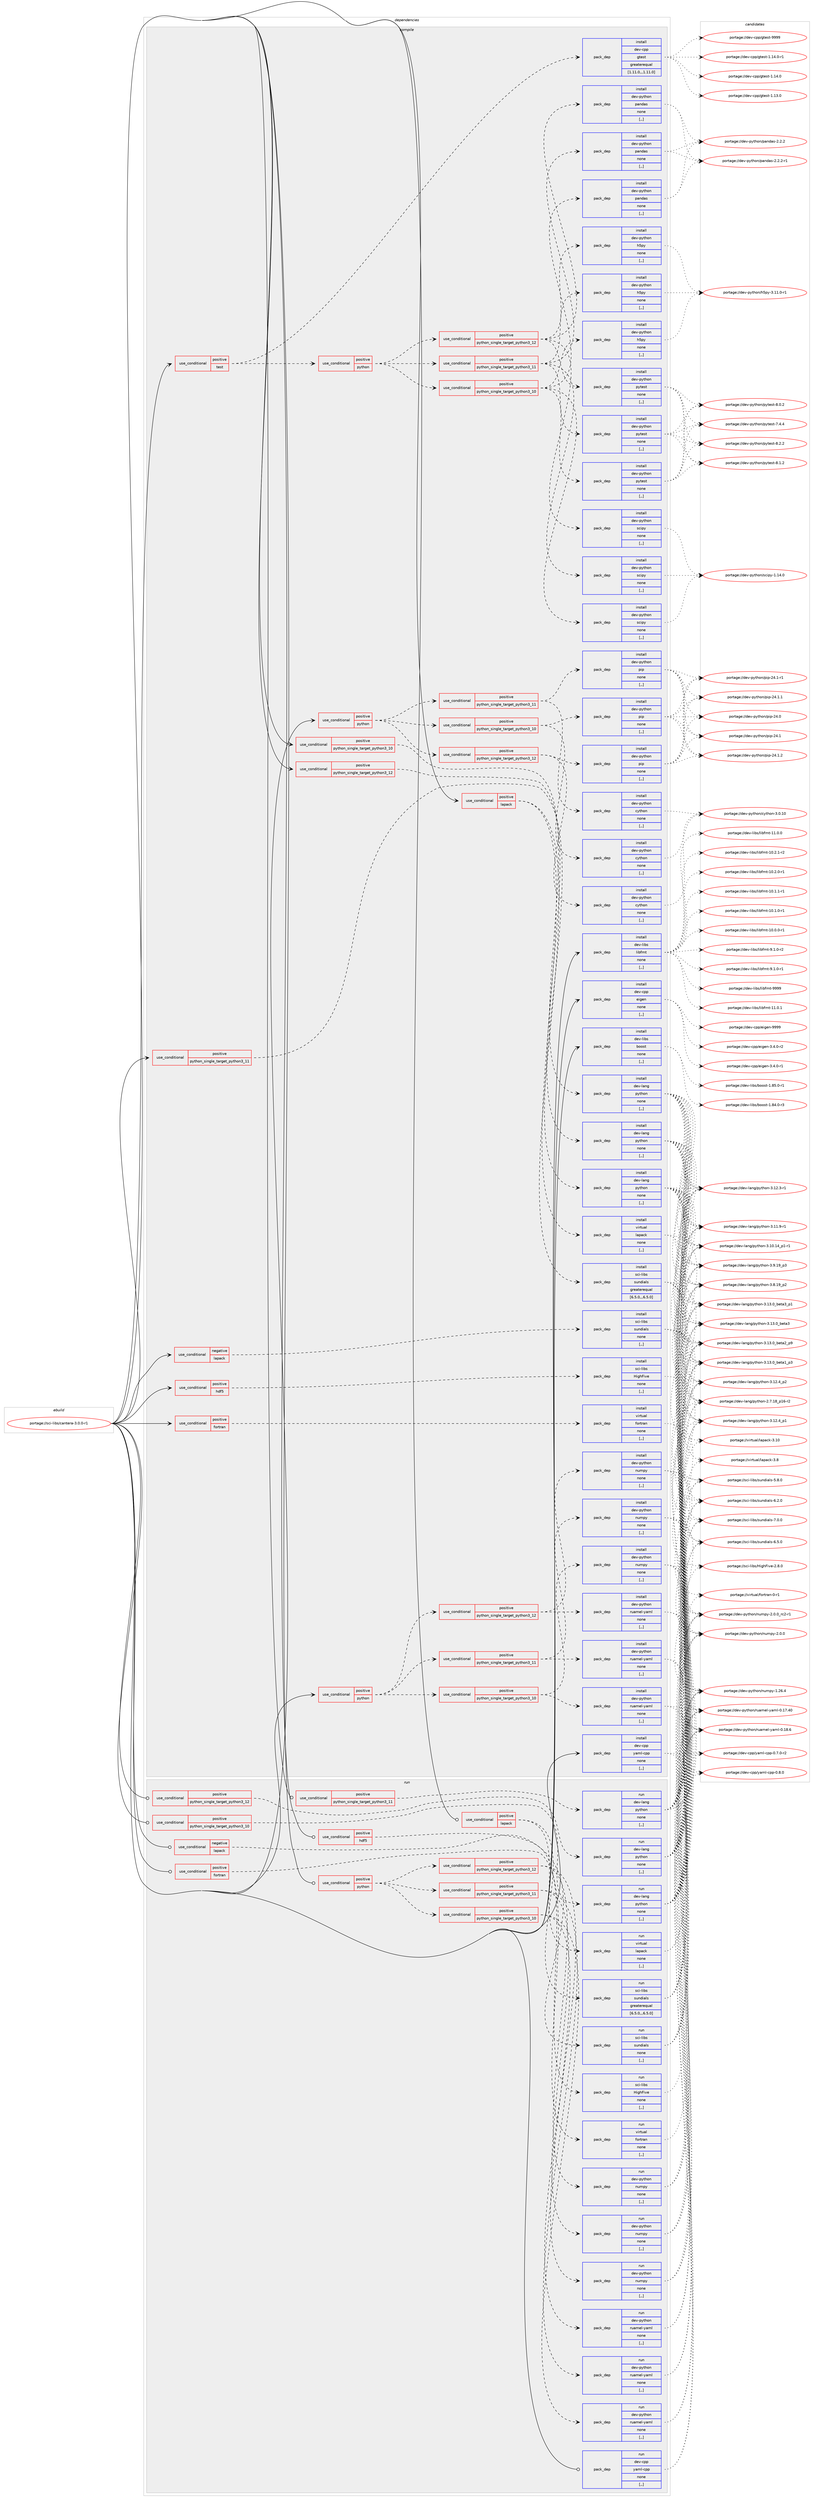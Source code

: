 digraph prolog {

# *************
# Graph options
# *************

newrank=true;
concentrate=true;
compound=true;
graph [rankdir=LR,fontname=Helvetica,fontsize=10,ranksep=1.5];#, ranksep=2.5, nodesep=0.2];
edge  [arrowhead=vee];
node  [fontname=Helvetica,fontsize=10];

# **********
# The ebuild
# **********

subgraph cluster_leftcol {
color=gray;
rank=same;
label=<<i>ebuild</i>>;
id [label="portage://sci-libs/cantera-3.0.0-r1", color=red, width=4, href="../sci-libs/cantera-3.0.0-r1.svg"];
}

# ****************
# The dependencies
# ****************

subgraph cluster_midcol {
color=gray;
label=<<i>dependencies</i>>;
subgraph cluster_compile {
fillcolor="#eeeeee";
style=filled;
label=<<i>compile</i>>;
subgraph cond105103 {
dependency397589 [label=<<TABLE BORDER="0" CELLBORDER="1" CELLSPACING="0" CELLPADDING="4"><TR><TD ROWSPAN="3" CELLPADDING="10">use_conditional</TD></TR><TR><TD>negative</TD></TR><TR><TD>lapack</TD></TR></TABLE>>, shape=none, color=red];
subgraph pack289635 {
dependency397590 [label=<<TABLE BORDER="0" CELLBORDER="1" CELLSPACING="0" CELLPADDING="4" WIDTH="220"><TR><TD ROWSPAN="6" CELLPADDING="30">pack_dep</TD></TR><TR><TD WIDTH="110">install</TD></TR><TR><TD>sci-libs</TD></TR><TR><TD>sundials</TD></TR><TR><TD>none</TD></TR><TR><TD>[,,]</TD></TR></TABLE>>, shape=none, color=blue];
}
dependency397589:e -> dependency397590:w [weight=20,style="dashed",arrowhead="vee"];
}
id:e -> dependency397589:w [weight=20,style="solid",arrowhead="vee"];
subgraph cond105104 {
dependency397591 [label=<<TABLE BORDER="0" CELLBORDER="1" CELLSPACING="0" CELLPADDING="4"><TR><TD ROWSPAN="3" CELLPADDING="10">use_conditional</TD></TR><TR><TD>positive</TD></TR><TR><TD>fortran</TD></TR></TABLE>>, shape=none, color=red];
subgraph pack289636 {
dependency397592 [label=<<TABLE BORDER="0" CELLBORDER="1" CELLSPACING="0" CELLPADDING="4" WIDTH="220"><TR><TD ROWSPAN="6" CELLPADDING="30">pack_dep</TD></TR><TR><TD WIDTH="110">install</TD></TR><TR><TD>virtual</TD></TR><TR><TD>fortran</TD></TR><TR><TD>none</TD></TR><TR><TD>[,,]</TD></TR></TABLE>>, shape=none, color=blue];
}
dependency397591:e -> dependency397592:w [weight=20,style="dashed",arrowhead="vee"];
}
id:e -> dependency397591:w [weight=20,style="solid",arrowhead="vee"];
subgraph cond105105 {
dependency397593 [label=<<TABLE BORDER="0" CELLBORDER="1" CELLSPACING="0" CELLPADDING="4"><TR><TD ROWSPAN="3" CELLPADDING="10">use_conditional</TD></TR><TR><TD>positive</TD></TR><TR><TD>hdf5</TD></TR></TABLE>>, shape=none, color=red];
subgraph pack289637 {
dependency397594 [label=<<TABLE BORDER="0" CELLBORDER="1" CELLSPACING="0" CELLPADDING="4" WIDTH="220"><TR><TD ROWSPAN="6" CELLPADDING="30">pack_dep</TD></TR><TR><TD WIDTH="110">install</TD></TR><TR><TD>sci-libs</TD></TR><TR><TD>HighFive</TD></TR><TR><TD>none</TD></TR><TR><TD>[,,]</TD></TR></TABLE>>, shape=none, color=blue];
}
dependency397593:e -> dependency397594:w [weight=20,style="dashed",arrowhead="vee"];
}
id:e -> dependency397593:w [weight=20,style="solid",arrowhead="vee"];
subgraph cond105106 {
dependency397595 [label=<<TABLE BORDER="0" CELLBORDER="1" CELLSPACING="0" CELLPADDING="4"><TR><TD ROWSPAN="3" CELLPADDING="10">use_conditional</TD></TR><TR><TD>positive</TD></TR><TR><TD>lapack</TD></TR></TABLE>>, shape=none, color=red];
subgraph pack289638 {
dependency397596 [label=<<TABLE BORDER="0" CELLBORDER="1" CELLSPACING="0" CELLPADDING="4" WIDTH="220"><TR><TD ROWSPAN="6" CELLPADDING="30">pack_dep</TD></TR><TR><TD WIDTH="110">install</TD></TR><TR><TD>sci-libs</TD></TR><TR><TD>sundials</TD></TR><TR><TD>greaterequal</TD></TR><TR><TD>[6.5.0,,,6.5.0]</TD></TR></TABLE>>, shape=none, color=blue];
}
dependency397595:e -> dependency397596:w [weight=20,style="dashed",arrowhead="vee"];
subgraph pack289639 {
dependency397597 [label=<<TABLE BORDER="0" CELLBORDER="1" CELLSPACING="0" CELLPADDING="4" WIDTH="220"><TR><TD ROWSPAN="6" CELLPADDING="30">pack_dep</TD></TR><TR><TD WIDTH="110">install</TD></TR><TR><TD>virtual</TD></TR><TR><TD>lapack</TD></TR><TR><TD>none</TD></TR><TR><TD>[,,]</TD></TR></TABLE>>, shape=none, color=blue];
}
dependency397595:e -> dependency397597:w [weight=20,style="dashed",arrowhead="vee"];
}
id:e -> dependency397595:w [weight=20,style="solid",arrowhead="vee"];
subgraph cond105107 {
dependency397598 [label=<<TABLE BORDER="0" CELLBORDER="1" CELLSPACING="0" CELLPADDING="4"><TR><TD ROWSPAN="3" CELLPADDING="10">use_conditional</TD></TR><TR><TD>positive</TD></TR><TR><TD>python</TD></TR></TABLE>>, shape=none, color=red];
subgraph cond105108 {
dependency397599 [label=<<TABLE BORDER="0" CELLBORDER="1" CELLSPACING="0" CELLPADDING="4"><TR><TD ROWSPAN="3" CELLPADDING="10">use_conditional</TD></TR><TR><TD>positive</TD></TR><TR><TD>python_single_target_python3_10</TD></TR></TABLE>>, shape=none, color=red];
subgraph pack289640 {
dependency397600 [label=<<TABLE BORDER="0" CELLBORDER="1" CELLSPACING="0" CELLPADDING="4" WIDTH="220"><TR><TD ROWSPAN="6" CELLPADDING="30">pack_dep</TD></TR><TR><TD WIDTH="110">install</TD></TR><TR><TD>dev-python</TD></TR><TR><TD>cython</TD></TR><TR><TD>none</TD></TR><TR><TD>[,,]</TD></TR></TABLE>>, shape=none, color=blue];
}
dependency397599:e -> dependency397600:w [weight=20,style="dashed",arrowhead="vee"];
subgraph pack289641 {
dependency397601 [label=<<TABLE BORDER="0" CELLBORDER="1" CELLSPACING="0" CELLPADDING="4" WIDTH="220"><TR><TD ROWSPAN="6" CELLPADDING="30">pack_dep</TD></TR><TR><TD WIDTH="110">install</TD></TR><TR><TD>dev-python</TD></TR><TR><TD>pip</TD></TR><TR><TD>none</TD></TR><TR><TD>[,,]</TD></TR></TABLE>>, shape=none, color=blue];
}
dependency397599:e -> dependency397601:w [weight=20,style="dashed",arrowhead="vee"];
}
dependency397598:e -> dependency397599:w [weight=20,style="dashed",arrowhead="vee"];
subgraph cond105109 {
dependency397602 [label=<<TABLE BORDER="0" CELLBORDER="1" CELLSPACING="0" CELLPADDING="4"><TR><TD ROWSPAN="3" CELLPADDING="10">use_conditional</TD></TR><TR><TD>positive</TD></TR><TR><TD>python_single_target_python3_11</TD></TR></TABLE>>, shape=none, color=red];
subgraph pack289642 {
dependency397603 [label=<<TABLE BORDER="0" CELLBORDER="1" CELLSPACING="0" CELLPADDING="4" WIDTH="220"><TR><TD ROWSPAN="6" CELLPADDING="30">pack_dep</TD></TR><TR><TD WIDTH="110">install</TD></TR><TR><TD>dev-python</TD></TR><TR><TD>cython</TD></TR><TR><TD>none</TD></TR><TR><TD>[,,]</TD></TR></TABLE>>, shape=none, color=blue];
}
dependency397602:e -> dependency397603:w [weight=20,style="dashed",arrowhead="vee"];
subgraph pack289643 {
dependency397604 [label=<<TABLE BORDER="0" CELLBORDER="1" CELLSPACING="0" CELLPADDING="4" WIDTH="220"><TR><TD ROWSPAN="6" CELLPADDING="30">pack_dep</TD></TR><TR><TD WIDTH="110">install</TD></TR><TR><TD>dev-python</TD></TR><TR><TD>pip</TD></TR><TR><TD>none</TD></TR><TR><TD>[,,]</TD></TR></TABLE>>, shape=none, color=blue];
}
dependency397602:e -> dependency397604:w [weight=20,style="dashed",arrowhead="vee"];
}
dependency397598:e -> dependency397602:w [weight=20,style="dashed",arrowhead="vee"];
subgraph cond105110 {
dependency397605 [label=<<TABLE BORDER="0" CELLBORDER="1" CELLSPACING="0" CELLPADDING="4"><TR><TD ROWSPAN="3" CELLPADDING="10">use_conditional</TD></TR><TR><TD>positive</TD></TR><TR><TD>python_single_target_python3_12</TD></TR></TABLE>>, shape=none, color=red];
subgraph pack289644 {
dependency397606 [label=<<TABLE BORDER="0" CELLBORDER="1" CELLSPACING="0" CELLPADDING="4" WIDTH="220"><TR><TD ROWSPAN="6" CELLPADDING="30">pack_dep</TD></TR><TR><TD WIDTH="110">install</TD></TR><TR><TD>dev-python</TD></TR><TR><TD>cython</TD></TR><TR><TD>none</TD></TR><TR><TD>[,,]</TD></TR></TABLE>>, shape=none, color=blue];
}
dependency397605:e -> dependency397606:w [weight=20,style="dashed",arrowhead="vee"];
subgraph pack289645 {
dependency397607 [label=<<TABLE BORDER="0" CELLBORDER="1" CELLSPACING="0" CELLPADDING="4" WIDTH="220"><TR><TD ROWSPAN="6" CELLPADDING="30">pack_dep</TD></TR><TR><TD WIDTH="110">install</TD></TR><TR><TD>dev-python</TD></TR><TR><TD>pip</TD></TR><TR><TD>none</TD></TR><TR><TD>[,,]</TD></TR></TABLE>>, shape=none, color=blue];
}
dependency397605:e -> dependency397607:w [weight=20,style="dashed",arrowhead="vee"];
}
dependency397598:e -> dependency397605:w [weight=20,style="dashed",arrowhead="vee"];
}
id:e -> dependency397598:w [weight=20,style="solid",arrowhead="vee"];
subgraph cond105111 {
dependency397608 [label=<<TABLE BORDER="0" CELLBORDER="1" CELLSPACING="0" CELLPADDING="4"><TR><TD ROWSPAN="3" CELLPADDING="10">use_conditional</TD></TR><TR><TD>positive</TD></TR><TR><TD>python</TD></TR></TABLE>>, shape=none, color=red];
subgraph cond105112 {
dependency397609 [label=<<TABLE BORDER="0" CELLBORDER="1" CELLSPACING="0" CELLPADDING="4"><TR><TD ROWSPAN="3" CELLPADDING="10">use_conditional</TD></TR><TR><TD>positive</TD></TR><TR><TD>python_single_target_python3_10</TD></TR></TABLE>>, shape=none, color=red];
subgraph pack289646 {
dependency397610 [label=<<TABLE BORDER="0" CELLBORDER="1" CELLSPACING="0" CELLPADDING="4" WIDTH="220"><TR><TD ROWSPAN="6" CELLPADDING="30">pack_dep</TD></TR><TR><TD WIDTH="110">install</TD></TR><TR><TD>dev-python</TD></TR><TR><TD>numpy</TD></TR><TR><TD>none</TD></TR><TR><TD>[,,]</TD></TR></TABLE>>, shape=none, color=blue];
}
dependency397609:e -> dependency397610:w [weight=20,style="dashed",arrowhead="vee"];
subgraph pack289647 {
dependency397611 [label=<<TABLE BORDER="0" CELLBORDER="1" CELLSPACING="0" CELLPADDING="4" WIDTH="220"><TR><TD ROWSPAN="6" CELLPADDING="30">pack_dep</TD></TR><TR><TD WIDTH="110">install</TD></TR><TR><TD>dev-python</TD></TR><TR><TD>ruamel-yaml</TD></TR><TR><TD>none</TD></TR><TR><TD>[,,]</TD></TR></TABLE>>, shape=none, color=blue];
}
dependency397609:e -> dependency397611:w [weight=20,style="dashed",arrowhead="vee"];
}
dependency397608:e -> dependency397609:w [weight=20,style="dashed",arrowhead="vee"];
subgraph cond105113 {
dependency397612 [label=<<TABLE BORDER="0" CELLBORDER="1" CELLSPACING="0" CELLPADDING="4"><TR><TD ROWSPAN="3" CELLPADDING="10">use_conditional</TD></TR><TR><TD>positive</TD></TR><TR><TD>python_single_target_python3_11</TD></TR></TABLE>>, shape=none, color=red];
subgraph pack289648 {
dependency397613 [label=<<TABLE BORDER="0" CELLBORDER="1" CELLSPACING="0" CELLPADDING="4" WIDTH="220"><TR><TD ROWSPAN="6" CELLPADDING="30">pack_dep</TD></TR><TR><TD WIDTH="110">install</TD></TR><TR><TD>dev-python</TD></TR><TR><TD>numpy</TD></TR><TR><TD>none</TD></TR><TR><TD>[,,]</TD></TR></TABLE>>, shape=none, color=blue];
}
dependency397612:e -> dependency397613:w [weight=20,style="dashed",arrowhead="vee"];
subgraph pack289649 {
dependency397614 [label=<<TABLE BORDER="0" CELLBORDER="1" CELLSPACING="0" CELLPADDING="4" WIDTH="220"><TR><TD ROWSPAN="6" CELLPADDING="30">pack_dep</TD></TR><TR><TD WIDTH="110">install</TD></TR><TR><TD>dev-python</TD></TR><TR><TD>ruamel-yaml</TD></TR><TR><TD>none</TD></TR><TR><TD>[,,]</TD></TR></TABLE>>, shape=none, color=blue];
}
dependency397612:e -> dependency397614:w [weight=20,style="dashed",arrowhead="vee"];
}
dependency397608:e -> dependency397612:w [weight=20,style="dashed",arrowhead="vee"];
subgraph cond105114 {
dependency397615 [label=<<TABLE BORDER="0" CELLBORDER="1" CELLSPACING="0" CELLPADDING="4"><TR><TD ROWSPAN="3" CELLPADDING="10">use_conditional</TD></TR><TR><TD>positive</TD></TR><TR><TD>python_single_target_python3_12</TD></TR></TABLE>>, shape=none, color=red];
subgraph pack289650 {
dependency397616 [label=<<TABLE BORDER="0" CELLBORDER="1" CELLSPACING="0" CELLPADDING="4" WIDTH="220"><TR><TD ROWSPAN="6" CELLPADDING="30">pack_dep</TD></TR><TR><TD WIDTH="110">install</TD></TR><TR><TD>dev-python</TD></TR><TR><TD>numpy</TD></TR><TR><TD>none</TD></TR><TR><TD>[,,]</TD></TR></TABLE>>, shape=none, color=blue];
}
dependency397615:e -> dependency397616:w [weight=20,style="dashed",arrowhead="vee"];
subgraph pack289651 {
dependency397617 [label=<<TABLE BORDER="0" CELLBORDER="1" CELLSPACING="0" CELLPADDING="4" WIDTH="220"><TR><TD ROWSPAN="6" CELLPADDING="30">pack_dep</TD></TR><TR><TD WIDTH="110">install</TD></TR><TR><TD>dev-python</TD></TR><TR><TD>ruamel-yaml</TD></TR><TR><TD>none</TD></TR><TR><TD>[,,]</TD></TR></TABLE>>, shape=none, color=blue];
}
dependency397615:e -> dependency397617:w [weight=20,style="dashed",arrowhead="vee"];
}
dependency397608:e -> dependency397615:w [weight=20,style="dashed",arrowhead="vee"];
}
id:e -> dependency397608:w [weight=20,style="solid",arrowhead="vee"];
subgraph cond105115 {
dependency397618 [label=<<TABLE BORDER="0" CELLBORDER="1" CELLSPACING="0" CELLPADDING="4"><TR><TD ROWSPAN="3" CELLPADDING="10">use_conditional</TD></TR><TR><TD>positive</TD></TR><TR><TD>python_single_target_python3_10</TD></TR></TABLE>>, shape=none, color=red];
subgraph pack289652 {
dependency397619 [label=<<TABLE BORDER="0" CELLBORDER="1" CELLSPACING="0" CELLPADDING="4" WIDTH="220"><TR><TD ROWSPAN="6" CELLPADDING="30">pack_dep</TD></TR><TR><TD WIDTH="110">install</TD></TR><TR><TD>dev-lang</TD></TR><TR><TD>python</TD></TR><TR><TD>none</TD></TR><TR><TD>[,,]</TD></TR></TABLE>>, shape=none, color=blue];
}
dependency397618:e -> dependency397619:w [weight=20,style="dashed",arrowhead="vee"];
}
id:e -> dependency397618:w [weight=20,style="solid",arrowhead="vee"];
subgraph cond105116 {
dependency397620 [label=<<TABLE BORDER="0" CELLBORDER="1" CELLSPACING="0" CELLPADDING="4"><TR><TD ROWSPAN="3" CELLPADDING="10">use_conditional</TD></TR><TR><TD>positive</TD></TR><TR><TD>python_single_target_python3_11</TD></TR></TABLE>>, shape=none, color=red];
subgraph pack289653 {
dependency397621 [label=<<TABLE BORDER="0" CELLBORDER="1" CELLSPACING="0" CELLPADDING="4" WIDTH="220"><TR><TD ROWSPAN="6" CELLPADDING="30">pack_dep</TD></TR><TR><TD WIDTH="110">install</TD></TR><TR><TD>dev-lang</TD></TR><TR><TD>python</TD></TR><TR><TD>none</TD></TR><TR><TD>[,,]</TD></TR></TABLE>>, shape=none, color=blue];
}
dependency397620:e -> dependency397621:w [weight=20,style="dashed",arrowhead="vee"];
}
id:e -> dependency397620:w [weight=20,style="solid",arrowhead="vee"];
subgraph cond105117 {
dependency397622 [label=<<TABLE BORDER="0" CELLBORDER="1" CELLSPACING="0" CELLPADDING="4"><TR><TD ROWSPAN="3" CELLPADDING="10">use_conditional</TD></TR><TR><TD>positive</TD></TR><TR><TD>python_single_target_python3_12</TD></TR></TABLE>>, shape=none, color=red];
subgraph pack289654 {
dependency397623 [label=<<TABLE BORDER="0" CELLBORDER="1" CELLSPACING="0" CELLPADDING="4" WIDTH="220"><TR><TD ROWSPAN="6" CELLPADDING="30">pack_dep</TD></TR><TR><TD WIDTH="110">install</TD></TR><TR><TD>dev-lang</TD></TR><TR><TD>python</TD></TR><TR><TD>none</TD></TR><TR><TD>[,,]</TD></TR></TABLE>>, shape=none, color=blue];
}
dependency397622:e -> dependency397623:w [weight=20,style="dashed",arrowhead="vee"];
}
id:e -> dependency397622:w [weight=20,style="solid",arrowhead="vee"];
subgraph cond105118 {
dependency397624 [label=<<TABLE BORDER="0" CELLBORDER="1" CELLSPACING="0" CELLPADDING="4"><TR><TD ROWSPAN="3" CELLPADDING="10">use_conditional</TD></TR><TR><TD>positive</TD></TR><TR><TD>test</TD></TR></TABLE>>, shape=none, color=red];
subgraph pack289655 {
dependency397625 [label=<<TABLE BORDER="0" CELLBORDER="1" CELLSPACING="0" CELLPADDING="4" WIDTH="220"><TR><TD ROWSPAN="6" CELLPADDING="30">pack_dep</TD></TR><TR><TD WIDTH="110">install</TD></TR><TR><TD>dev-cpp</TD></TR><TR><TD>gtest</TD></TR><TR><TD>greaterequal</TD></TR><TR><TD>[1.11.0,,,1.11.0]</TD></TR></TABLE>>, shape=none, color=blue];
}
dependency397624:e -> dependency397625:w [weight=20,style="dashed",arrowhead="vee"];
subgraph cond105119 {
dependency397626 [label=<<TABLE BORDER="0" CELLBORDER="1" CELLSPACING="0" CELLPADDING="4"><TR><TD ROWSPAN="3" CELLPADDING="10">use_conditional</TD></TR><TR><TD>positive</TD></TR><TR><TD>python</TD></TR></TABLE>>, shape=none, color=red];
subgraph cond105120 {
dependency397627 [label=<<TABLE BORDER="0" CELLBORDER="1" CELLSPACING="0" CELLPADDING="4"><TR><TD ROWSPAN="3" CELLPADDING="10">use_conditional</TD></TR><TR><TD>positive</TD></TR><TR><TD>python_single_target_python3_10</TD></TR></TABLE>>, shape=none, color=red];
subgraph pack289656 {
dependency397628 [label=<<TABLE BORDER="0" CELLBORDER="1" CELLSPACING="0" CELLPADDING="4" WIDTH="220"><TR><TD ROWSPAN="6" CELLPADDING="30">pack_dep</TD></TR><TR><TD WIDTH="110">install</TD></TR><TR><TD>dev-python</TD></TR><TR><TD>h5py</TD></TR><TR><TD>none</TD></TR><TR><TD>[,,]</TD></TR></TABLE>>, shape=none, color=blue];
}
dependency397627:e -> dependency397628:w [weight=20,style="dashed",arrowhead="vee"];
subgraph pack289657 {
dependency397629 [label=<<TABLE BORDER="0" CELLBORDER="1" CELLSPACING="0" CELLPADDING="4" WIDTH="220"><TR><TD ROWSPAN="6" CELLPADDING="30">pack_dep</TD></TR><TR><TD WIDTH="110">install</TD></TR><TR><TD>dev-python</TD></TR><TR><TD>pandas</TD></TR><TR><TD>none</TD></TR><TR><TD>[,,]</TD></TR></TABLE>>, shape=none, color=blue];
}
dependency397627:e -> dependency397629:w [weight=20,style="dashed",arrowhead="vee"];
subgraph pack289658 {
dependency397630 [label=<<TABLE BORDER="0" CELLBORDER="1" CELLSPACING="0" CELLPADDING="4" WIDTH="220"><TR><TD ROWSPAN="6" CELLPADDING="30">pack_dep</TD></TR><TR><TD WIDTH="110">install</TD></TR><TR><TD>dev-python</TD></TR><TR><TD>pytest</TD></TR><TR><TD>none</TD></TR><TR><TD>[,,]</TD></TR></TABLE>>, shape=none, color=blue];
}
dependency397627:e -> dependency397630:w [weight=20,style="dashed",arrowhead="vee"];
subgraph pack289659 {
dependency397631 [label=<<TABLE BORDER="0" CELLBORDER="1" CELLSPACING="0" CELLPADDING="4" WIDTH="220"><TR><TD ROWSPAN="6" CELLPADDING="30">pack_dep</TD></TR><TR><TD WIDTH="110">install</TD></TR><TR><TD>dev-python</TD></TR><TR><TD>scipy</TD></TR><TR><TD>none</TD></TR><TR><TD>[,,]</TD></TR></TABLE>>, shape=none, color=blue];
}
dependency397627:e -> dependency397631:w [weight=20,style="dashed",arrowhead="vee"];
}
dependency397626:e -> dependency397627:w [weight=20,style="dashed",arrowhead="vee"];
subgraph cond105121 {
dependency397632 [label=<<TABLE BORDER="0" CELLBORDER="1" CELLSPACING="0" CELLPADDING="4"><TR><TD ROWSPAN="3" CELLPADDING="10">use_conditional</TD></TR><TR><TD>positive</TD></TR><TR><TD>python_single_target_python3_11</TD></TR></TABLE>>, shape=none, color=red];
subgraph pack289660 {
dependency397633 [label=<<TABLE BORDER="0" CELLBORDER="1" CELLSPACING="0" CELLPADDING="4" WIDTH="220"><TR><TD ROWSPAN="6" CELLPADDING="30">pack_dep</TD></TR><TR><TD WIDTH="110">install</TD></TR><TR><TD>dev-python</TD></TR><TR><TD>h5py</TD></TR><TR><TD>none</TD></TR><TR><TD>[,,]</TD></TR></TABLE>>, shape=none, color=blue];
}
dependency397632:e -> dependency397633:w [weight=20,style="dashed",arrowhead="vee"];
subgraph pack289661 {
dependency397634 [label=<<TABLE BORDER="0" CELLBORDER="1" CELLSPACING="0" CELLPADDING="4" WIDTH="220"><TR><TD ROWSPAN="6" CELLPADDING="30">pack_dep</TD></TR><TR><TD WIDTH="110">install</TD></TR><TR><TD>dev-python</TD></TR><TR><TD>pandas</TD></TR><TR><TD>none</TD></TR><TR><TD>[,,]</TD></TR></TABLE>>, shape=none, color=blue];
}
dependency397632:e -> dependency397634:w [weight=20,style="dashed",arrowhead="vee"];
subgraph pack289662 {
dependency397635 [label=<<TABLE BORDER="0" CELLBORDER="1" CELLSPACING="0" CELLPADDING="4" WIDTH="220"><TR><TD ROWSPAN="6" CELLPADDING="30">pack_dep</TD></TR><TR><TD WIDTH="110">install</TD></TR><TR><TD>dev-python</TD></TR><TR><TD>pytest</TD></TR><TR><TD>none</TD></TR><TR><TD>[,,]</TD></TR></TABLE>>, shape=none, color=blue];
}
dependency397632:e -> dependency397635:w [weight=20,style="dashed",arrowhead="vee"];
subgraph pack289663 {
dependency397636 [label=<<TABLE BORDER="0" CELLBORDER="1" CELLSPACING="0" CELLPADDING="4" WIDTH="220"><TR><TD ROWSPAN="6" CELLPADDING="30">pack_dep</TD></TR><TR><TD WIDTH="110">install</TD></TR><TR><TD>dev-python</TD></TR><TR><TD>scipy</TD></TR><TR><TD>none</TD></TR><TR><TD>[,,]</TD></TR></TABLE>>, shape=none, color=blue];
}
dependency397632:e -> dependency397636:w [weight=20,style="dashed",arrowhead="vee"];
}
dependency397626:e -> dependency397632:w [weight=20,style="dashed",arrowhead="vee"];
subgraph cond105122 {
dependency397637 [label=<<TABLE BORDER="0" CELLBORDER="1" CELLSPACING="0" CELLPADDING="4"><TR><TD ROWSPAN="3" CELLPADDING="10">use_conditional</TD></TR><TR><TD>positive</TD></TR><TR><TD>python_single_target_python3_12</TD></TR></TABLE>>, shape=none, color=red];
subgraph pack289664 {
dependency397638 [label=<<TABLE BORDER="0" CELLBORDER="1" CELLSPACING="0" CELLPADDING="4" WIDTH="220"><TR><TD ROWSPAN="6" CELLPADDING="30">pack_dep</TD></TR><TR><TD WIDTH="110">install</TD></TR><TR><TD>dev-python</TD></TR><TR><TD>h5py</TD></TR><TR><TD>none</TD></TR><TR><TD>[,,]</TD></TR></TABLE>>, shape=none, color=blue];
}
dependency397637:e -> dependency397638:w [weight=20,style="dashed",arrowhead="vee"];
subgraph pack289665 {
dependency397639 [label=<<TABLE BORDER="0" CELLBORDER="1" CELLSPACING="0" CELLPADDING="4" WIDTH="220"><TR><TD ROWSPAN="6" CELLPADDING="30">pack_dep</TD></TR><TR><TD WIDTH="110">install</TD></TR><TR><TD>dev-python</TD></TR><TR><TD>pandas</TD></TR><TR><TD>none</TD></TR><TR><TD>[,,]</TD></TR></TABLE>>, shape=none, color=blue];
}
dependency397637:e -> dependency397639:w [weight=20,style="dashed",arrowhead="vee"];
subgraph pack289666 {
dependency397640 [label=<<TABLE BORDER="0" CELLBORDER="1" CELLSPACING="0" CELLPADDING="4" WIDTH="220"><TR><TD ROWSPAN="6" CELLPADDING="30">pack_dep</TD></TR><TR><TD WIDTH="110">install</TD></TR><TR><TD>dev-python</TD></TR><TR><TD>pytest</TD></TR><TR><TD>none</TD></TR><TR><TD>[,,]</TD></TR></TABLE>>, shape=none, color=blue];
}
dependency397637:e -> dependency397640:w [weight=20,style="dashed",arrowhead="vee"];
subgraph pack289667 {
dependency397641 [label=<<TABLE BORDER="0" CELLBORDER="1" CELLSPACING="0" CELLPADDING="4" WIDTH="220"><TR><TD ROWSPAN="6" CELLPADDING="30">pack_dep</TD></TR><TR><TD WIDTH="110">install</TD></TR><TR><TD>dev-python</TD></TR><TR><TD>scipy</TD></TR><TR><TD>none</TD></TR><TR><TD>[,,]</TD></TR></TABLE>>, shape=none, color=blue];
}
dependency397637:e -> dependency397641:w [weight=20,style="dashed",arrowhead="vee"];
}
dependency397626:e -> dependency397637:w [weight=20,style="dashed",arrowhead="vee"];
}
dependency397624:e -> dependency397626:w [weight=20,style="dashed",arrowhead="vee"];
}
id:e -> dependency397624:w [weight=20,style="solid",arrowhead="vee"];
subgraph pack289668 {
dependency397642 [label=<<TABLE BORDER="0" CELLBORDER="1" CELLSPACING="0" CELLPADDING="4" WIDTH="220"><TR><TD ROWSPAN="6" CELLPADDING="30">pack_dep</TD></TR><TR><TD WIDTH="110">install</TD></TR><TR><TD>dev-cpp</TD></TR><TR><TD>eigen</TD></TR><TR><TD>none</TD></TR><TR><TD>[,,]</TD></TR></TABLE>>, shape=none, color=blue];
}
id:e -> dependency397642:w [weight=20,style="solid",arrowhead="vee"];
subgraph pack289669 {
dependency397643 [label=<<TABLE BORDER="0" CELLBORDER="1" CELLSPACING="0" CELLPADDING="4" WIDTH="220"><TR><TD ROWSPAN="6" CELLPADDING="30">pack_dep</TD></TR><TR><TD WIDTH="110">install</TD></TR><TR><TD>dev-cpp</TD></TR><TR><TD>yaml-cpp</TD></TR><TR><TD>none</TD></TR><TR><TD>[,,]</TD></TR></TABLE>>, shape=none, color=blue];
}
id:e -> dependency397643:w [weight=20,style="solid",arrowhead="vee"];
subgraph pack289670 {
dependency397644 [label=<<TABLE BORDER="0" CELLBORDER="1" CELLSPACING="0" CELLPADDING="4" WIDTH="220"><TR><TD ROWSPAN="6" CELLPADDING="30">pack_dep</TD></TR><TR><TD WIDTH="110">install</TD></TR><TR><TD>dev-libs</TD></TR><TR><TD>boost</TD></TR><TR><TD>none</TD></TR><TR><TD>[,,]</TD></TR></TABLE>>, shape=none, color=blue];
}
id:e -> dependency397644:w [weight=20,style="solid",arrowhead="vee"];
subgraph pack289671 {
dependency397645 [label=<<TABLE BORDER="0" CELLBORDER="1" CELLSPACING="0" CELLPADDING="4" WIDTH="220"><TR><TD ROWSPAN="6" CELLPADDING="30">pack_dep</TD></TR><TR><TD WIDTH="110">install</TD></TR><TR><TD>dev-libs</TD></TR><TR><TD>libfmt</TD></TR><TR><TD>none</TD></TR><TR><TD>[,,]</TD></TR></TABLE>>, shape=none, color=blue];
}
id:e -> dependency397645:w [weight=20,style="solid",arrowhead="vee"];
}
subgraph cluster_compileandrun {
fillcolor="#eeeeee";
style=filled;
label=<<i>compile and run</i>>;
}
subgraph cluster_run {
fillcolor="#eeeeee";
style=filled;
label=<<i>run</i>>;
subgraph cond105123 {
dependency397646 [label=<<TABLE BORDER="0" CELLBORDER="1" CELLSPACING="0" CELLPADDING="4"><TR><TD ROWSPAN="3" CELLPADDING="10">use_conditional</TD></TR><TR><TD>negative</TD></TR><TR><TD>lapack</TD></TR></TABLE>>, shape=none, color=red];
subgraph pack289672 {
dependency397647 [label=<<TABLE BORDER="0" CELLBORDER="1" CELLSPACING="0" CELLPADDING="4" WIDTH="220"><TR><TD ROWSPAN="6" CELLPADDING="30">pack_dep</TD></TR><TR><TD WIDTH="110">run</TD></TR><TR><TD>sci-libs</TD></TR><TR><TD>sundials</TD></TR><TR><TD>none</TD></TR><TR><TD>[,,]</TD></TR></TABLE>>, shape=none, color=blue];
}
dependency397646:e -> dependency397647:w [weight=20,style="dashed",arrowhead="vee"];
}
id:e -> dependency397646:w [weight=20,style="solid",arrowhead="odot"];
subgraph cond105124 {
dependency397648 [label=<<TABLE BORDER="0" CELLBORDER="1" CELLSPACING="0" CELLPADDING="4"><TR><TD ROWSPAN="3" CELLPADDING="10">use_conditional</TD></TR><TR><TD>positive</TD></TR><TR><TD>fortran</TD></TR></TABLE>>, shape=none, color=red];
subgraph pack289673 {
dependency397649 [label=<<TABLE BORDER="0" CELLBORDER="1" CELLSPACING="0" CELLPADDING="4" WIDTH="220"><TR><TD ROWSPAN="6" CELLPADDING="30">pack_dep</TD></TR><TR><TD WIDTH="110">run</TD></TR><TR><TD>virtual</TD></TR><TR><TD>fortran</TD></TR><TR><TD>none</TD></TR><TR><TD>[,,]</TD></TR></TABLE>>, shape=none, color=blue];
}
dependency397648:e -> dependency397649:w [weight=20,style="dashed",arrowhead="vee"];
}
id:e -> dependency397648:w [weight=20,style="solid",arrowhead="odot"];
subgraph cond105125 {
dependency397650 [label=<<TABLE BORDER="0" CELLBORDER="1" CELLSPACING="0" CELLPADDING="4"><TR><TD ROWSPAN="3" CELLPADDING="10">use_conditional</TD></TR><TR><TD>positive</TD></TR><TR><TD>hdf5</TD></TR></TABLE>>, shape=none, color=red];
subgraph pack289674 {
dependency397651 [label=<<TABLE BORDER="0" CELLBORDER="1" CELLSPACING="0" CELLPADDING="4" WIDTH="220"><TR><TD ROWSPAN="6" CELLPADDING="30">pack_dep</TD></TR><TR><TD WIDTH="110">run</TD></TR><TR><TD>sci-libs</TD></TR><TR><TD>HighFive</TD></TR><TR><TD>none</TD></TR><TR><TD>[,,]</TD></TR></TABLE>>, shape=none, color=blue];
}
dependency397650:e -> dependency397651:w [weight=20,style="dashed",arrowhead="vee"];
}
id:e -> dependency397650:w [weight=20,style="solid",arrowhead="odot"];
subgraph cond105126 {
dependency397652 [label=<<TABLE BORDER="0" CELLBORDER="1" CELLSPACING="0" CELLPADDING="4"><TR><TD ROWSPAN="3" CELLPADDING="10">use_conditional</TD></TR><TR><TD>positive</TD></TR><TR><TD>lapack</TD></TR></TABLE>>, shape=none, color=red];
subgraph pack289675 {
dependency397653 [label=<<TABLE BORDER="0" CELLBORDER="1" CELLSPACING="0" CELLPADDING="4" WIDTH="220"><TR><TD ROWSPAN="6" CELLPADDING="30">pack_dep</TD></TR><TR><TD WIDTH="110">run</TD></TR><TR><TD>sci-libs</TD></TR><TR><TD>sundials</TD></TR><TR><TD>greaterequal</TD></TR><TR><TD>[6.5.0,,,6.5.0]</TD></TR></TABLE>>, shape=none, color=blue];
}
dependency397652:e -> dependency397653:w [weight=20,style="dashed",arrowhead="vee"];
subgraph pack289676 {
dependency397654 [label=<<TABLE BORDER="0" CELLBORDER="1" CELLSPACING="0" CELLPADDING="4" WIDTH="220"><TR><TD ROWSPAN="6" CELLPADDING="30">pack_dep</TD></TR><TR><TD WIDTH="110">run</TD></TR><TR><TD>virtual</TD></TR><TR><TD>lapack</TD></TR><TR><TD>none</TD></TR><TR><TD>[,,]</TD></TR></TABLE>>, shape=none, color=blue];
}
dependency397652:e -> dependency397654:w [weight=20,style="dashed",arrowhead="vee"];
}
id:e -> dependency397652:w [weight=20,style="solid",arrowhead="odot"];
subgraph cond105127 {
dependency397655 [label=<<TABLE BORDER="0" CELLBORDER="1" CELLSPACING="0" CELLPADDING="4"><TR><TD ROWSPAN="3" CELLPADDING="10">use_conditional</TD></TR><TR><TD>positive</TD></TR><TR><TD>python</TD></TR></TABLE>>, shape=none, color=red];
subgraph cond105128 {
dependency397656 [label=<<TABLE BORDER="0" CELLBORDER="1" CELLSPACING="0" CELLPADDING="4"><TR><TD ROWSPAN="3" CELLPADDING="10">use_conditional</TD></TR><TR><TD>positive</TD></TR><TR><TD>python_single_target_python3_10</TD></TR></TABLE>>, shape=none, color=red];
subgraph pack289677 {
dependency397657 [label=<<TABLE BORDER="0" CELLBORDER="1" CELLSPACING="0" CELLPADDING="4" WIDTH="220"><TR><TD ROWSPAN="6" CELLPADDING="30">pack_dep</TD></TR><TR><TD WIDTH="110">run</TD></TR><TR><TD>dev-python</TD></TR><TR><TD>numpy</TD></TR><TR><TD>none</TD></TR><TR><TD>[,,]</TD></TR></TABLE>>, shape=none, color=blue];
}
dependency397656:e -> dependency397657:w [weight=20,style="dashed",arrowhead="vee"];
subgraph pack289678 {
dependency397658 [label=<<TABLE BORDER="0" CELLBORDER="1" CELLSPACING="0" CELLPADDING="4" WIDTH="220"><TR><TD ROWSPAN="6" CELLPADDING="30">pack_dep</TD></TR><TR><TD WIDTH="110">run</TD></TR><TR><TD>dev-python</TD></TR><TR><TD>ruamel-yaml</TD></TR><TR><TD>none</TD></TR><TR><TD>[,,]</TD></TR></TABLE>>, shape=none, color=blue];
}
dependency397656:e -> dependency397658:w [weight=20,style="dashed",arrowhead="vee"];
}
dependency397655:e -> dependency397656:w [weight=20,style="dashed",arrowhead="vee"];
subgraph cond105129 {
dependency397659 [label=<<TABLE BORDER="0" CELLBORDER="1" CELLSPACING="0" CELLPADDING="4"><TR><TD ROWSPAN="3" CELLPADDING="10">use_conditional</TD></TR><TR><TD>positive</TD></TR><TR><TD>python_single_target_python3_11</TD></TR></TABLE>>, shape=none, color=red];
subgraph pack289679 {
dependency397660 [label=<<TABLE BORDER="0" CELLBORDER="1" CELLSPACING="0" CELLPADDING="4" WIDTH="220"><TR><TD ROWSPAN="6" CELLPADDING="30">pack_dep</TD></TR><TR><TD WIDTH="110">run</TD></TR><TR><TD>dev-python</TD></TR><TR><TD>numpy</TD></TR><TR><TD>none</TD></TR><TR><TD>[,,]</TD></TR></TABLE>>, shape=none, color=blue];
}
dependency397659:e -> dependency397660:w [weight=20,style="dashed",arrowhead="vee"];
subgraph pack289680 {
dependency397661 [label=<<TABLE BORDER="0" CELLBORDER="1" CELLSPACING="0" CELLPADDING="4" WIDTH="220"><TR><TD ROWSPAN="6" CELLPADDING="30">pack_dep</TD></TR><TR><TD WIDTH="110">run</TD></TR><TR><TD>dev-python</TD></TR><TR><TD>ruamel-yaml</TD></TR><TR><TD>none</TD></TR><TR><TD>[,,]</TD></TR></TABLE>>, shape=none, color=blue];
}
dependency397659:e -> dependency397661:w [weight=20,style="dashed",arrowhead="vee"];
}
dependency397655:e -> dependency397659:w [weight=20,style="dashed",arrowhead="vee"];
subgraph cond105130 {
dependency397662 [label=<<TABLE BORDER="0" CELLBORDER="1" CELLSPACING="0" CELLPADDING="4"><TR><TD ROWSPAN="3" CELLPADDING="10">use_conditional</TD></TR><TR><TD>positive</TD></TR><TR><TD>python_single_target_python3_12</TD></TR></TABLE>>, shape=none, color=red];
subgraph pack289681 {
dependency397663 [label=<<TABLE BORDER="0" CELLBORDER="1" CELLSPACING="0" CELLPADDING="4" WIDTH="220"><TR><TD ROWSPAN="6" CELLPADDING="30">pack_dep</TD></TR><TR><TD WIDTH="110">run</TD></TR><TR><TD>dev-python</TD></TR><TR><TD>numpy</TD></TR><TR><TD>none</TD></TR><TR><TD>[,,]</TD></TR></TABLE>>, shape=none, color=blue];
}
dependency397662:e -> dependency397663:w [weight=20,style="dashed",arrowhead="vee"];
subgraph pack289682 {
dependency397664 [label=<<TABLE BORDER="0" CELLBORDER="1" CELLSPACING="0" CELLPADDING="4" WIDTH="220"><TR><TD ROWSPAN="6" CELLPADDING="30">pack_dep</TD></TR><TR><TD WIDTH="110">run</TD></TR><TR><TD>dev-python</TD></TR><TR><TD>ruamel-yaml</TD></TR><TR><TD>none</TD></TR><TR><TD>[,,]</TD></TR></TABLE>>, shape=none, color=blue];
}
dependency397662:e -> dependency397664:w [weight=20,style="dashed",arrowhead="vee"];
}
dependency397655:e -> dependency397662:w [weight=20,style="dashed",arrowhead="vee"];
}
id:e -> dependency397655:w [weight=20,style="solid",arrowhead="odot"];
subgraph cond105131 {
dependency397665 [label=<<TABLE BORDER="0" CELLBORDER="1" CELLSPACING="0" CELLPADDING="4"><TR><TD ROWSPAN="3" CELLPADDING="10">use_conditional</TD></TR><TR><TD>positive</TD></TR><TR><TD>python_single_target_python3_10</TD></TR></TABLE>>, shape=none, color=red];
subgraph pack289683 {
dependency397666 [label=<<TABLE BORDER="0" CELLBORDER="1" CELLSPACING="0" CELLPADDING="4" WIDTH="220"><TR><TD ROWSPAN="6" CELLPADDING="30">pack_dep</TD></TR><TR><TD WIDTH="110">run</TD></TR><TR><TD>dev-lang</TD></TR><TR><TD>python</TD></TR><TR><TD>none</TD></TR><TR><TD>[,,]</TD></TR></TABLE>>, shape=none, color=blue];
}
dependency397665:e -> dependency397666:w [weight=20,style="dashed",arrowhead="vee"];
}
id:e -> dependency397665:w [weight=20,style="solid",arrowhead="odot"];
subgraph cond105132 {
dependency397667 [label=<<TABLE BORDER="0" CELLBORDER="1" CELLSPACING="0" CELLPADDING="4"><TR><TD ROWSPAN="3" CELLPADDING="10">use_conditional</TD></TR><TR><TD>positive</TD></TR><TR><TD>python_single_target_python3_11</TD></TR></TABLE>>, shape=none, color=red];
subgraph pack289684 {
dependency397668 [label=<<TABLE BORDER="0" CELLBORDER="1" CELLSPACING="0" CELLPADDING="4" WIDTH="220"><TR><TD ROWSPAN="6" CELLPADDING="30">pack_dep</TD></TR><TR><TD WIDTH="110">run</TD></TR><TR><TD>dev-lang</TD></TR><TR><TD>python</TD></TR><TR><TD>none</TD></TR><TR><TD>[,,]</TD></TR></TABLE>>, shape=none, color=blue];
}
dependency397667:e -> dependency397668:w [weight=20,style="dashed",arrowhead="vee"];
}
id:e -> dependency397667:w [weight=20,style="solid",arrowhead="odot"];
subgraph cond105133 {
dependency397669 [label=<<TABLE BORDER="0" CELLBORDER="1" CELLSPACING="0" CELLPADDING="4"><TR><TD ROWSPAN="3" CELLPADDING="10">use_conditional</TD></TR><TR><TD>positive</TD></TR><TR><TD>python_single_target_python3_12</TD></TR></TABLE>>, shape=none, color=red];
subgraph pack289685 {
dependency397670 [label=<<TABLE BORDER="0" CELLBORDER="1" CELLSPACING="0" CELLPADDING="4" WIDTH="220"><TR><TD ROWSPAN="6" CELLPADDING="30">pack_dep</TD></TR><TR><TD WIDTH="110">run</TD></TR><TR><TD>dev-lang</TD></TR><TR><TD>python</TD></TR><TR><TD>none</TD></TR><TR><TD>[,,]</TD></TR></TABLE>>, shape=none, color=blue];
}
dependency397669:e -> dependency397670:w [weight=20,style="dashed",arrowhead="vee"];
}
id:e -> dependency397669:w [weight=20,style="solid",arrowhead="odot"];
subgraph pack289686 {
dependency397671 [label=<<TABLE BORDER="0" CELLBORDER="1" CELLSPACING="0" CELLPADDING="4" WIDTH="220"><TR><TD ROWSPAN="6" CELLPADDING="30">pack_dep</TD></TR><TR><TD WIDTH="110">run</TD></TR><TR><TD>dev-cpp</TD></TR><TR><TD>yaml-cpp</TD></TR><TR><TD>none</TD></TR><TR><TD>[,,]</TD></TR></TABLE>>, shape=none, color=blue];
}
id:e -> dependency397671:w [weight=20,style="solid",arrowhead="odot"];
}
}

# **************
# The candidates
# **************

subgraph cluster_choices {
rank=same;
color=gray;
label=<<i>candidates</i>>;

subgraph choice289635 {
color=black;
nodesep=1;
choice1159910545108105981154711511711010010597108115455546484648 [label="portage://sci-libs/sundials-7.0.0", color=red, width=4,href="../sci-libs/sundials-7.0.0.svg"];
choice1159910545108105981154711511711010010597108115455446534648 [label="portage://sci-libs/sundials-6.5.0", color=red, width=4,href="../sci-libs/sundials-6.5.0.svg"];
choice1159910545108105981154711511711010010597108115455446504648 [label="portage://sci-libs/sundials-6.2.0", color=red, width=4,href="../sci-libs/sundials-6.2.0.svg"];
choice1159910545108105981154711511711010010597108115455346564648 [label="portage://sci-libs/sundials-5.8.0", color=red, width=4,href="../sci-libs/sundials-5.8.0.svg"];
dependency397590:e -> choice1159910545108105981154711511711010010597108115455546484648:w [style=dotted,weight="100"];
dependency397590:e -> choice1159910545108105981154711511711010010597108115455446534648:w [style=dotted,weight="100"];
dependency397590:e -> choice1159910545108105981154711511711010010597108115455446504648:w [style=dotted,weight="100"];
dependency397590:e -> choice1159910545108105981154711511711010010597108115455346564648:w [style=dotted,weight="100"];
}
subgraph choice289636 {
color=black;
nodesep=1;
choice11810511411611797108471021111141161149711045484511449 [label="portage://virtual/fortran-0-r1", color=red, width=4,href="../virtual/fortran-0-r1.svg"];
dependency397592:e -> choice11810511411611797108471021111141161149711045484511449:w [style=dotted,weight="100"];
}
subgraph choice289637 {
color=black;
nodesep=1;
choice115991054510810598115477210510310470105118101455046564648 [label="portage://sci-libs/HighFive-2.8.0", color=red, width=4,href="../sci-libs/HighFive-2.8.0.svg"];
dependency397594:e -> choice115991054510810598115477210510310470105118101455046564648:w [style=dotted,weight="100"];
}
subgraph choice289638 {
color=black;
nodesep=1;
choice1159910545108105981154711511711010010597108115455546484648 [label="portage://sci-libs/sundials-7.0.0", color=red, width=4,href="../sci-libs/sundials-7.0.0.svg"];
choice1159910545108105981154711511711010010597108115455446534648 [label="portage://sci-libs/sundials-6.5.0", color=red, width=4,href="../sci-libs/sundials-6.5.0.svg"];
choice1159910545108105981154711511711010010597108115455446504648 [label="portage://sci-libs/sundials-6.2.0", color=red, width=4,href="../sci-libs/sundials-6.2.0.svg"];
choice1159910545108105981154711511711010010597108115455346564648 [label="portage://sci-libs/sundials-5.8.0", color=red, width=4,href="../sci-libs/sundials-5.8.0.svg"];
dependency397596:e -> choice1159910545108105981154711511711010010597108115455546484648:w [style=dotted,weight="100"];
dependency397596:e -> choice1159910545108105981154711511711010010597108115455446534648:w [style=dotted,weight="100"];
dependency397596:e -> choice1159910545108105981154711511711010010597108115455446504648:w [style=dotted,weight="100"];
dependency397596:e -> choice1159910545108105981154711511711010010597108115455346564648:w [style=dotted,weight="100"];
}
subgraph choice289639 {
color=black;
nodesep=1;
choice11810511411611797108471089711297991074551464948 [label="portage://virtual/lapack-3.10", color=red, width=4,href="../virtual/lapack-3.10.svg"];
choice118105114116117971084710897112979910745514656 [label="portage://virtual/lapack-3.8", color=red, width=4,href="../virtual/lapack-3.8.svg"];
dependency397597:e -> choice11810511411611797108471089711297991074551464948:w [style=dotted,weight="100"];
dependency397597:e -> choice118105114116117971084710897112979910745514656:w [style=dotted,weight="100"];
}
subgraph choice289640 {
color=black;
nodesep=1;
choice10010111845112121116104111110479912111610411111045514648464948 [label="portage://dev-python/cython-3.0.10", color=red, width=4,href="../dev-python/cython-3.0.10.svg"];
dependency397600:e -> choice10010111845112121116104111110479912111610411111045514648464948:w [style=dotted,weight="100"];
}
subgraph choice289641 {
color=black;
nodesep=1;
choice100101118451121211161041111104711210511245505246494650 [label="portage://dev-python/pip-24.1.2", color=red, width=4,href="../dev-python/pip-24.1.2.svg"];
choice100101118451121211161041111104711210511245505246494649 [label="portage://dev-python/pip-24.1.1", color=red, width=4,href="../dev-python/pip-24.1.1.svg"];
choice100101118451121211161041111104711210511245505246494511449 [label="portage://dev-python/pip-24.1-r1", color=red, width=4,href="../dev-python/pip-24.1-r1.svg"];
choice10010111845112121116104111110471121051124550524649 [label="portage://dev-python/pip-24.1", color=red, width=4,href="../dev-python/pip-24.1.svg"];
choice10010111845112121116104111110471121051124550524648 [label="portage://dev-python/pip-24.0", color=red, width=4,href="../dev-python/pip-24.0.svg"];
dependency397601:e -> choice100101118451121211161041111104711210511245505246494650:w [style=dotted,weight="100"];
dependency397601:e -> choice100101118451121211161041111104711210511245505246494649:w [style=dotted,weight="100"];
dependency397601:e -> choice100101118451121211161041111104711210511245505246494511449:w [style=dotted,weight="100"];
dependency397601:e -> choice10010111845112121116104111110471121051124550524649:w [style=dotted,weight="100"];
dependency397601:e -> choice10010111845112121116104111110471121051124550524648:w [style=dotted,weight="100"];
}
subgraph choice289642 {
color=black;
nodesep=1;
choice10010111845112121116104111110479912111610411111045514648464948 [label="portage://dev-python/cython-3.0.10", color=red, width=4,href="../dev-python/cython-3.0.10.svg"];
dependency397603:e -> choice10010111845112121116104111110479912111610411111045514648464948:w [style=dotted,weight="100"];
}
subgraph choice289643 {
color=black;
nodesep=1;
choice100101118451121211161041111104711210511245505246494650 [label="portage://dev-python/pip-24.1.2", color=red, width=4,href="../dev-python/pip-24.1.2.svg"];
choice100101118451121211161041111104711210511245505246494649 [label="portage://dev-python/pip-24.1.1", color=red, width=4,href="../dev-python/pip-24.1.1.svg"];
choice100101118451121211161041111104711210511245505246494511449 [label="portage://dev-python/pip-24.1-r1", color=red, width=4,href="../dev-python/pip-24.1-r1.svg"];
choice10010111845112121116104111110471121051124550524649 [label="portage://dev-python/pip-24.1", color=red, width=4,href="../dev-python/pip-24.1.svg"];
choice10010111845112121116104111110471121051124550524648 [label="portage://dev-python/pip-24.0", color=red, width=4,href="../dev-python/pip-24.0.svg"];
dependency397604:e -> choice100101118451121211161041111104711210511245505246494650:w [style=dotted,weight="100"];
dependency397604:e -> choice100101118451121211161041111104711210511245505246494649:w [style=dotted,weight="100"];
dependency397604:e -> choice100101118451121211161041111104711210511245505246494511449:w [style=dotted,weight="100"];
dependency397604:e -> choice10010111845112121116104111110471121051124550524649:w [style=dotted,weight="100"];
dependency397604:e -> choice10010111845112121116104111110471121051124550524648:w [style=dotted,weight="100"];
}
subgraph choice289644 {
color=black;
nodesep=1;
choice10010111845112121116104111110479912111610411111045514648464948 [label="portage://dev-python/cython-3.0.10", color=red, width=4,href="../dev-python/cython-3.0.10.svg"];
dependency397606:e -> choice10010111845112121116104111110479912111610411111045514648464948:w [style=dotted,weight="100"];
}
subgraph choice289645 {
color=black;
nodesep=1;
choice100101118451121211161041111104711210511245505246494650 [label="portage://dev-python/pip-24.1.2", color=red, width=4,href="../dev-python/pip-24.1.2.svg"];
choice100101118451121211161041111104711210511245505246494649 [label="portage://dev-python/pip-24.1.1", color=red, width=4,href="../dev-python/pip-24.1.1.svg"];
choice100101118451121211161041111104711210511245505246494511449 [label="portage://dev-python/pip-24.1-r1", color=red, width=4,href="../dev-python/pip-24.1-r1.svg"];
choice10010111845112121116104111110471121051124550524649 [label="portage://dev-python/pip-24.1", color=red, width=4,href="../dev-python/pip-24.1.svg"];
choice10010111845112121116104111110471121051124550524648 [label="portage://dev-python/pip-24.0", color=red, width=4,href="../dev-python/pip-24.0.svg"];
dependency397607:e -> choice100101118451121211161041111104711210511245505246494650:w [style=dotted,weight="100"];
dependency397607:e -> choice100101118451121211161041111104711210511245505246494649:w [style=dotted,weight="100"];
dependency397607:e -> choice100101118451121211161041111104711210511245505246494511449:w [style=dotted,weight="100"];
dependency397607:e -> choice10010111845112121116104111110471121051124550524649:w [style=dotted,weight="100"];
dependency397607:e -> choice10010111845112121116104111110471121051124550524648:w [style=dotted,weight="100"];
}
subgraph choice289646 {
color=black;
nodesep=1;
choice10010111845112121116104111110471101171091121214550464846489511499504511449 [label="portage://dev-python/numpy-2.0.0_rc2-r1", color=red, width=4,href="../dev-python/numpy-2.0.0_rc2-r1.svg"];
choice1001011184511212111610411111047110117109112121455046484648 [label="portage://dev-python/numpy-2.0.0", color=red, width=4,href="../dev-python/numpy-2.0.0.svg"];
choice100101118451121211161041111104711011710911212145494650544652 [label="portage://dev-python/numpy-1.26.4", color=red, width=4,href="../dev-python/numpy-1.26.4.svg"];
dependency397610:e -> choice10010111845112121116104111110471101171091121214550464846489511499504511449:w [style=dotted,weight="100"];
dependency397610:e -> choice1001011184511212111610411111047110117109112121455046484648:w [style=dotted,weight="100"];
dependency397610:e -> choice100101118451121211161041111104711011710911212145494650544652:w [style=dotted,weight="100"];
}
subgraph choice289647 {
color=black;
nodesep=1;
choice100101118451121211161041111104711411797109101108451219710910845484649564654 [label="portage://dev-python/ruamel-yaml-0.18.6", color=red, width=4,href="../dev-python/ruamel-yaml-0.18.6.svg"];
choice10010111845112121116104111110471141179710910110845121971091084548464955465248 [label="portage://dev-python/ruamel-yaml-0.17.40", color=red, width=4,href="../dev-python/ruamel-yaml-0.17.40.svg"];
dependency397611:e -> choice100101118451121211161041111104711411797109101108451219710910845484649564654:w [style=dotted,weight="100"];
dependency397611:e -> choice10010111845112121116104111110471141179710910110845121971091084548464955465248:w [style=dotted,weight="100"];
}
subgraph choice289648 {
color=black;
nodesep=1;
choice10010111845112121116104111110471101171091121214550464846489511499504511449 [label="portage://dev-python/numpy-2.0.0_rc2-r1", color=red, width=4,href="../dev-python/numpy-2.0.0_rc2-r1.svg"];
choice1001011184511212111610411111047110117109112121455046484648 [label="portage://dev-python/numpy-2.0.0", color=red, width=4,href="../dev-python/numpy-2.0.0.svg"];
choice100101118451121211161041111104711011710911212145494650544652 [label="portage://dev-python/numpy-1.26.4", color=red, width=4,href="../dev-python/numpy-1.26.4.svg"];
dependency397613:e -> choice10010111845112121116104111110471101171091121214550464846489511499504511449:w [style=dotted,weight="100"];
dependency397613:e -> choice1001011184511212111610411111047110117109112121455046484648:w [style=dotted,weight="100"];
dependency397613:e -> choice100101118451121211161041111104711011710911212145494650544652:w [style=dotted,weight="100"];
}
subgraph choice289649 {
color=black;
nodesep=1;
choice100101118451121211161041111104711411797109101108451219710910845484649564654 [label="portage://dev-python/ruamel-yaml-0.18.6", color=red, width=4,href="../dev-python/ruamel-yaml-0.18.6.svg"];
choice10010111845112121116104111110471141179710910110845121971091084548464955465248 [label="portage://dev-python/ruamel-yaml-0.17.40", color=red, width=4,href="../dev-python/ruamel-yaml-0.17.40.svg"];
dependency397614:e -> choice100101118451121211161041111104711411797109101108451219710910845484649564654:w [style=dotted,weight="100"];
dependency397614:e -> choice10010111845112121116104111110471141179710910110845121971091084548464955465248:w [style=dotted,weight="100"];
}
subgraph choice289650 {
color=black;
nodesep=1;
choice10010111845112121116104111110471101171091121214550464846489511499504511449 [label="portage://dev-python/numpy-2.0.0_rc2-r1", color=red, width=4,href="../dev-python/numpy-2.0.0_rc2-r1.svg"];
choice1001011184511212111610411111047110117109112121455046484648 [label="portage://dev-python/numpy-2.0.0", color=red, width=4,href="../dev-python/numpy-2.0.0.svg"];
choice100101118451121211161041111104711011710911212145494650544652 [label="portage://dev-python/numpy-1.26.4", color=red, width=4,href="../dev-python/numpy-1.26.4.svg"];
dependency397616:e -> choice10010111845112121116104111110471101171091121214550464846489511499504511449:w [style=dotted,weight="100"];
dependency397616:e -> choice1001011184511212111610411111047110117109112121455046484648:w [style=dotted,weight="100"];
dependency397616:e -> choice100101118451121211161041111104711011710911212145494650544652:w [style=dotted,weight="100"];
}
subgraph choice289651 {
color=black;
nodesep=1;
choice100101118451121211161041111104711411797109101108451219710910845484649564654 [label="portage://dev-python/ruamel-yaml-0.18.6", color=red, width=4,href="../dev-python/ruamel-yaml-0.18.6.svg"];
choice10010111845112121116104111110471141179710910110845121971091084548464955465248 [label="portage://dev-python/ruamel-yaml-0.17.40", color=red, width=4,href="../dev-python/ruamel-yaml-0.17.40.svg"];
dependency397617:e -> choice100101118451121211161041111104711411797109101108451219710910845484649564654:w [style=dotted,weight="100"];
dependency397617:e -> choice10010111845112121116104111110471141179710910110845121971091084548464955465248:w [style=dotted,weight="100"];
}
subgraph choice289652 {
color=black;
nodesep=1;
choice10010111845108971101034711212111610411111045514649514648959810111697519511249 [label="portage://dev-lang/python-3.13.0_beta3_p1", color=red, width=4,href="../dev-lang/python-3.13.0_beta3_p1.svg"];
choice1001011184510897110103471121211161041111104551464951464895981011169751 [label="portage://dev-lang/python-3.13.0_beta3", color=red, width=4,href="../dev-lang/python-3.13.0_beta3.svg"];
choice10010111845108971101034711212111610411111045514649514648959810111697509511257 [label="portage://dev-lang/python-3.13.0_beta2_p9", color=red, width=4,href="../dev-lang/python-3.13.0_beta2_p9.svg"];
choice10010111845108971101034711212111610411111045514649514648959810111697499511251 [label="portage://dev-lang/python-3.13.0_beta1_p3", color=red, width=4,href="../dev-lang/python-3.13.0_beta1_p3.svg"];
choice100101118451089711010347112121116104111110455146495046529511250 [label="portage://dev-lang/python-3.12.4_p2", color=red, width=4,href="../dev-lang/python-3.12.4_p2.svg"];
choice100101118451089711010347112121116104111110455146495046529511249 [label="portage://dev-lang/python-3.12.4_p1", color=red, width=4,href="../dev-lang/python-3.12.4_p1.svg"];
choice100101118451089711010347112121116104111110455146495046514511449 [label="portage://dev-lang/python-3.12.3-r1", color=red, width=4,href="../dev-lang/python-3.12.3-r1.svg"];
choice100101118451089711010347112121116104111110455146494946574511449 [label="portage://dev-lang/python-3.11.9-r1", color=red, width=4,href="../dev-lang/python-3.11.9-r1.svg"];
choice100101118451089711010347112121116104111110455146494846495295112494511449 [label="portage://dev-lang/python-3.10.14_p1-r1", color=red, width=4,href="../dev-lang/python-3.10.14_p1-r1.svg"];
choice100101118451089711010347112121116104111110455146574649579511251 [label="portage://dev-lang/python-3.9.19_p3", color=red, width=4,href="../dev-lang/python-3.9.19_p3.svg"];
choice100101118451089711010347112121116104111110455146564649579511250 [label="portage://dev-lang/python-3.8.19_p2", color=red, width=4,href="../dev-lang/python-3.8.19_p2.svg"];
choice100101118451089711010347112121116104111110455046554649569511249544511450 [label="portage://dev-lang/python-2.7.18_p16-r2", color=red, width=4,href="../dev-lang/python-2.7.18_p16-r2.svg"];
dependency397619:e -> choice10010111845108971101034711212111610411111045514649514648959810111697519511249:w [style=dotted,weight="100"];
dependency397619:e -> choice1001011184510897110103471121211161041111104551464951464895981011169751:w [style=dotted,weight="100"];
dependency397619:e -> choice10010111845108971101034711212111610411111045514649514648959810111697509511257:w [style=dotted,weight="100"];
dependency397619:e -> choice10010111845108971101034711212111610411111045514649514648959810111697499511251:w [style=dotted,weight="100"];
dependency397619:e -> choice100101118451089711010347112121116104111110455146495046529511250:w [style=dotted,weight="100"];
dependency397619:e -> choice100101118451089711010347112121116104111110455146495046529511249:w [style=dotted,weight="100"];
dependency397619:e -> choice100101118451089711010347112121116104111110455146495046514511449:w [style=dotted,weight="100"];
dependency397619:e -> choice100101118451089711010347112121116104111110455146494946574511449:w [style=dotted,weight="100"];
dependency397619:e -> choice100101118451089711010347112121116104111110455146494846495295112494511449:w [style=dotted,weight="100"];
dependency397619:e -> choice100101118451089711010347112121116104111110455146574649579511251:w [style=dotted,weight="100"];
dependency397619:e -> choice100101118451089711010347112121116104111110455146564649579511250:w [style=dotted,weight="100"];
dependency397619:e -> choice100101118451089711010347112121116104111110455046554649569511249544511450:w [style=dotted,weight="100"];
}
subgraph choice289653 {
color=black;
nodesep=1;
choice10010111845108971101034711212111610411111045514649514648959810111697519511249 [label="portage://dev-lang/python-3.13.0_beta3_p1", color=red, width=4,href="../dev-lang/python-3.13.0_beta3_p1.svg"];
choice1001011184510897110103471121211161041111104551464951464895981011169751 [label="portage://dev-lang/python-3.13.0_beta3", color=red, width=4,href="../dev-lang/python-3.13.0_beta3.svg"];
choice10010111845108971101034711212111610411111045514649514648959810111697509511257 [label="portage://dev-lang/python-3.13.0_beta2_p9", color=red, width=4,href="../dev-lang/python-3.13.0_beta2_p9.svg"];
choice10010111845108971101034711212111610411111045514649514648959810111697499511251 [label="portage://dev-lang/python-3.13.0_beta1_p3", color=red, width=4,href="../dev-lang/python-3.13.0_beta1_p3.svg"];
choice100101118451089711010347112121116104111110455146495046529511250 [label="portage://dev-lang/python-3.12.4_p2", color=red, width=4,href="../dev-lang/python-3.12.4_p2.svg"];
choice100101118451089711010347112121116104111110455146495046529511249 [label="portage://dev-lang/python-3.12.4_p1", color=red, width=4,href="../dev-lang/python-3.12.4_p1.svg"];
choice100101118451089711010347112121116104111110455146495046514511449 [label="portage://dev-lang/python-3.12.3-r1", color=red, width=4,href="../dev-lang/python-3.12.3-r1.svg"];
choice100101118451089711010347112121116104111110455146494946574511449 [label="portage://dev-lang/python-3.11.9-r1", color=red, width=4,href="../dev-lang/python-3.11.9-r1.svg"];
choice100101118451089711010347112121116104111110455146494846495295112494511449 [label="portage://dev-lang/python-3.10.14_p1-r1", color=red, width=4,href="../dev-lang/python-3.10.14_p1-r1.svg"];
choice100101118451089711010347112121116104111110455146574649579511251 [label="portage://dev-lang/python-3.9.19_p3", color=red, width=4,href="../dev-lang/python-3.9.19_p3.svg"];
choice100101118451089711010347112121116104111110455146564649579511250 [label="portage://dev-lang/python-3.8.19_p2", color=red, width=4,href="../dev-lang/python-3.8.19_p2.svg"];
choice100101118451089711010347112121116104111110455046554649569511249544511450 [label="portage://dev-lang/python-2.7.18_p16-r2", color=red, width=4,href="../dev-lang/python-2.7.18_p16-r2.svg"];
dependency397621:e -> choice10010111845108971101034711212111610411111045514649514648959810111697519511249:w [style=dotted,weight="100"];
dependency397621:e -> choice1001011184510897110103471121211161041111104551464951464895981011169751:w [style=dotted,weight="100"];
dependency397621:e -> choice10010111845108971101034711212111610411111045514649514648959810111697509511257:w [style=dotted,weight="100"];
dependency397621:e -> choice10010111845108971101034711212111610411111045514649514648959810111697499511251:w [style=dotted,weight="100"];
dependency397621:e -> choice100101118451089711010347112121116104111110455146495046529511250:w [style=dotted,weight="100"];
dependency397621:e -> choice100101118451089711010347112121116104111110455146495046529511249:w [style=dotted,weight="100"];
dependency397621:e -> choice100101118451089711010347112121116104111110455146495046514511449:w [style=dotted,weight="100"];
dependency397621:e -> choice100101118451089711010347112121116104111110455146494946574511449:w [style=dotted,weight="100"];
dependency397621:e -> choice100101118451089711010347112121116104111110455146494846495295112494511449:w [style=dotted,weight="100"];
dependency397621:e -> choice100101118451089711010347112121116104111110455146574649579511251:w [style=dotted,weight="100"];
dependency397621:e -> choice100101118451089711010347112121116104111110455146564649579511250:w [style=dotted,weight="100"];
dependency397621:e -> choice100101118451089711010347112121116104111110455046554649569511249544511450:w [style=dotted,weight="100"];
}
subgraph choice289654 {
color=black;
nodesep=1;
choice10010111845108971101034711212111610411111045514649514648959810111697519511249 [label="portage://dev-lang/python-3.13.0_beta3_p1", color=red, width=4,href="../dev-lang/python-3.13.0_beta3_p1.svg"];
choice1001011184510897110103471121211161041111104551464951464895981011169751 [label="portage://dev-lang/python-3.13.0_beta3", color=red, width=4,href="../dev-lang/python-3.13.0_beta3.svg"];
choice10010111845108971101034711212111610411111045514649514648959810111697509511257 [label="portage://dev-lang/python-3.13.0_beta2_p9", color=red, width=4,href="../dev-lang/python-3.13.0_beta2_p9.svg"];
choice10010111845108971101034711212111610411111045514649514648959810111697499511251 [label="portage://dev-lang/python-3.13.0_beta1_p3", color=red, width=4,href="../dev-lang/python-3.13.0_beta1_p3.svg"];
choice100101118451089711010347112121116104111110455146495046529511250 [label="portage://dev-lang/python-3.12.4_p2", color=red, width=4,href="../dev-lang/python-3.12.4_p2.svg"];
choice100101118451089711010347112121116104111110455146495046529511249 [label="portage://dev-lang/python-3.12.4_p1", color=red, width=4,href="../dev-lang/python-3.12.4_p1.svg"];
choice100101118451089711010347112121116104111110455146495046514511449 [label="portage://dev-lang/python-3.12.3-r1", color=red, width=4,href="../dev-lang/python-3.12.3-r1.svg"];
choice100101118451089711010347112121116104111110455146494946574511449 [label="portage://dev-lang/python-3.11.9-r1", color=red, width=4,href="../dev-lang/python-3.11.9-r1.svg"];
choice100101118451089711010347112121116104111110455146494846495295112494511449 [label="portage://dev-lang/python-3.10.14_p1-r1", color=red, width=4,href="../dev-lang/python-3.10.14_p1-r1.svg"];
choice100101118451089711010347112121116104111110455146574649579511251 [label="portage://dev-lang/python-3.9.19_p3", color=red, width=4,href="../dev-lang/python-3.9.19_p3.svg"];
choice100101118451089711010347112121116104111110455146564649579511250 [label="portage://dev-lang/python-3.8.19_p2", color=red, width=4,href="../dev-lang/python-3.8.19_p2.svg"];
choice100101118451089711010347112121116104111110455046554649569511249544511450 [label="portage://dev-lang/python-2.7.18_p16-r2", color=red, width=4,href="../dev-lang/python-2.7.18_p16-r2.svg"];
dependency397623:e -> choice10010111845108971101034711212111610411111045514649514648959810111697519511249:w [style=dotted,weight="100"];
dependency397623:e -> choice1001011184510897110103471121211161041111104551464951464895981011169751:w [style=dotted,weight="100"];
dependency397623:e -> choice10010111845108971101034711212111610411111045514649514648959810111697509511257:w [style=dotted,weight="100"];
dependency397623:e -> choice10010111845108971101034711212111610411111045514649514648959810111697499511251:w [style=dotted,weight="100"];
dependency397623:e -> choice100101118451089711010347112121116104111110455146495046529511250:w [style=dotted,weight="100"];
dependency397623:e -> choice100101118451089711010347112121116104111110455146495046529511249:w [style=dotted,weight="100"];
dependency397623:e -> choice100101118451089711010347112121116104111110455146495046514511449:w [style=dotted,weight="100"];
dependency397623:e -> choice100101118451089711010347112121116104111110455146494946574511449:w [style=dotted,weight="100"];
dependency397623:e -> choice100101118451089711010347112121116104111110455146494846495295112494511449:w [style=dotted,weight="100"];
dependency397623:e -> choice100101118451089711010347112121116104111110455146574649579511251:w [style=dotted,weight="100"];
dependency397623:e -> choice100101118451089711010347112121116104111110455146564649579511250:w [style=dotted,weight="100"];
dependency397623:e -> choice100101118451089711010347112121116104111110455046554649569511249544511450:w [style=dotted,weight="100"];
}
subgraph choice289655 {
color=black;
nodesep=1;
choice1001011184599112112471031161011151164557575757 [label="portage://dev-cpp/gtest-9999", color=red, width=4,href="../dev-cpp/gtest-9999.svg"];
choice100101118459911211247103116101115116454946495246484511449 [label="portage://dev-cpp/gtest-1.14.0-r1", color=red, width=4,href="../dev-cpp/gtest-1.14.0-r1.svg"];
choice10010111845991121124710311610111511645494649524648 [label="portage://dev-cpp/gtest-1.14.0", color=red, width=4,href="../dev-cpp/gtest-1.14.0.svg"];
choice10010111845991121124710311610111511645494649514648 [label="portage://dev-cpp/gtest-1.13.0", color=red, width=4,href="../dev-cpp/gtest-1.13.0.svg"];
dependency397625:e -> choice1001011184599112112471031161011151164557575757:w [style=dotted,weight="100"];
dependency397625:e -> choice100101118459911211247103116101115116454946495246484511449:w [style=dotted,weight="100"];
dependency397625:e -> choice10010111845991121124710311610111511645494649524648:w [style=dotted,weight="100"];
dependency397625:e -> choice10010111845991121124710311610111511645494649514648:w [style=dotted,weight="100"];
}
subgraph choice289656 {
color=black;
nodesep=1;
choice100101118451121211161041111104710453112121455146494946484511449 [label="portage://dev-python/h5py-3.11.0-r1", color=red, width=4,href="../dev-python/h5py-3.11.0-r1.svg"];
dependency397628:e -> choice100101118451121211161041111104710453112121455146494946484511449:w [style=dotted,weight="100"];
}
subgraph choice289657 {
color=black;
nodesep=1;
choice100101118451121211161041111104711297110100971154550465046504511449 [label="portage://dev-python/pandas-2.2.2-r1", color=red, width=4,href="../dev-python/pandas-2.2.2-r1.svg"];
choice10010111845112121116104111110471129711010097115455046504650 [label="portage://dev-python/pandas-2.2.2", color=red, width=4,href="../dev-python/pandas-2.2.2.svg"];
dependency397629:e -> choice100101118451121211161041111104711297110100971154550465046504511449:w [style=dotted,weight="100"];
dependency397629:e -> choice10010111845112121116104111110471129711010097115455046504650:w [style=dotted,weight="100"];
}
subgraph choice289658 {
color=black;
nodesep=1;
choice1001011184511212111610411111047112121116101115116455646504650 [label="portage://dev-python/pytest-8.2.2", color=red, width=4,href="../dev-python/pytest-8.2.2.svg"];
choice1001011184511212111610411111047112121116101115116455646494650 [label="portage://dev-python/pytest-8.1.2", color=red, width=4,href="../dev-python/pytest-8.1.2.svg"];
choice1001011184511212111610411111047112121116101115116455646484650 [label="portage://dev-python/pytest-8.0.2", color=red, width=4,href="../dev-python/pytest-8.0.2.svg"];
choice1001011184511212111610411111047112121116101115116455546524652 [label="portage://dev-python/pytest-7.4.4", color=red, width=4,href="../dev-python/pytest-7.4.4.svg"];
dependency397630:e -> choice1001011184511212111610411111047112121116101115116455646504650:w [style=dotted,weight="100"];
dependency397630:e -> choice1001011184511212111610411111047112121116101115116455646494650:w [style=dotted,weight="100"];
dependency397630:e -> choice1001011184511212111610411111047112121116101115116455646484650:w [style=dotted,weight="100"];
dependency397630:e -> choice1001011184511212111610411111047112121116101115116455546524652:w [style=dotted,weight="100"];
}
subgraph choice289659 {
color=black;
nodesep=1;
choice10010111845112121116104111110471159910511212145494649524648 [label="portage://dev-python/scipy-1.14.0", color=red, width=4,href="../dev-python/scipy-1.14.0.svg"];
dependency397631:e -> choice10010111845112121116104111110471159910511212145494649524648:w [style=dotted,weight="100"];
}
subgraph choice289660 {
color=black;
nodesep=1;
choice100101118451121211161041111104710453112121455146494946484511449 [label="portage://dev-python/h5py-3.11.0-r1", color=red, width=4,href="../dev-python/h5py-3.11.0-r1.svg"];
dependency397633:e -> choice100101118451121211161041111104710453112121455146494946484511449:w [style=dotted,weight="100"];
}
subgraph choice289661 {
color=black;
nodesep=1;
choice100101118451121211161041111104711297110100971154550465046504511449 [label="portage://dev-python/pandas-2.2.2-r1", color=red, width=4,href="../dev-python/pandas-2.2.2-r1.svg"];
choice10010111845112121116104111110471129711010097115455046504650 [label="portage://dev-python/pandas-2.2.2", color=red, width=4,href="../dev-python/pandas-2.2.2.svg"];
dependency397634:e -> choice100101118451121211161041111104711297110100971154550465046504511449:w [style=dotted,weight="100"];
dependency397634:e -> choice10010111845112121116104111110471129711010097115455046504650:w [style=dotted,weight="100"];
}
subgraph choice289662 {
color=black;
nodesep=1;
choice1001011184511212111610411111047112121116101115116455646504650 [label="portage://dev-python/pytest-8.2.2", color=red, width=4,href="../dev-python/pytest-8.2.2.svg"];
choice1001011184511212111610411111047112121116101115116455646494650 [label="portage://dev-python/pytest-8.1.2", color=red, width=4,href="../dev-python/pytest-8.1.2.svg"];
choice1001011184511212111610411111047112121116101115116455646484650 [label="portage://dev-python/pytest-8.0.2", color=red, width=4,href="../dev-python/pytest-8.0.2.svg"];
choice1001011184511212111610411111047112121116101115116455546524652 [label="portage://dev-python/pytest-7.4.4", color=red, width=4,href="../dev-python/pytest-7.4.4.svg"];
dependency397635:e -> choice1001011184511212111610411111047112121116101115116455646504650:w [style=dotted,weight="100"];
dependency397635:e -> choice1001011184511212111610411111047112121116101115116455646494650:w [style=dotted,weight="100"];
dependency397635:e -> choice1001011184511212111610411111047112121116101115116455646484650:w [style=dotted,weight="100"];
dependency397635:e -> choice1001011184511212111610411111047112121116101115116455546524652:w [style=dotted,weight="100"];
}
subgraph choice289663 {
color=black;
nodesep=1;
choice10010111845112121116104111110471159910511212145494649524648 [label="portage://dev-python/scipy-1.14.0", color=red, width=4,href="../dev-python/scipy-1.14.0.svg"];
dependency397636:e -> choice10010111845112121116104111110471159910511212145494649524648:w [style=dotted,weight="100"];
}
subgraph choice289664 {
color=black;
nodesep=1;
choice100101118451121211161041111104710453112121455146494946484511449 [label="portage://dev-python/h5py-3.11.0-r1", color=red, width=4,href="../dev-python/h5py-3.11.0-r1.svg"];
dependency397638:e -> choice100101118451121211161041111104710453112121455146494946484511449:w [style=dotted,weight="100"];
}
subgraph choice289665 {
color=black;
nodesep=1;
choice100101118451121211161041111104711297110100971154550465046504511449 [label="portage://dev-python/pandas-2.2.2-r1", color=red, width=4,href="../dev-python/pandas-2.2.2-r1.svg"];
choice10010111845112121116104111110471129711010097115455046504650 [label="portage://dev-python/pandas-2.2.2", color=red, width=4,href="../dev-python/pandas-2.2.2.svg"];
dependency397639:e -> choice100101118451121211161041111104711297110100971154550465046504511449:w [style=dotted,weight="100"];
dependency397639:e -> choice10010111845112121116104111110471129711010097115455046504650:w [style=dotted,weight="100"];
}
subgraph choice289666 {
color=black;
nodesep=1;
choice1001011184511212111610411111047112121116101115116455646504650 [label="portage://dev-python/pytest-8.2.2", color=red, width=4,href="../dev-python/pytest-8.2.2.svg"];
choice1001011184511212111610411111047112121116101115116455646494650 [label="portage://dev-python/pytest-8.1.2", color=red, width=4,href="../dev-python/pytest-8.1.2.svg"];
choice1001011184511212111610411111047112121116101115116455646484650 [label="portage://dev-python/pytest-8.0.2", color=red, width=4,href="../dev-python/pytest-8.0.2.svg"];
choice1001011184511212111610411111047112121116101115116455546524652 [label="portage://dev-python/pytest-7.4.4", color=red, width=4,href="../dev-python/pytest-7.4.4.svg"];
dependency397640:e -> choice1001011184511212111610411111047112121116101115116455646504650:w [style=dotted,weight="100"];
dependency397640:e -> choice1001011184511212111610411111047112121116101115116455646494650:w [style=dotted,weight="100"];
dependency397640:e -> choice1001011184511212111610411111047112121116101115116455646484650:w [style=dotted,weight="100"];
dependency397640:e -> choice1001011184511212111610411111047112121116101115116455546524652:w [style=dotted,weight="100"];
}
subgraph choice289667 {
color=black;
nodesep=1;
choice10010111845112121116104111110471159910511212145494649524648 [label="portage://dev-python/scipy-1.14.0", color=red, width=4,href="../dev-python/scipy-1.14.0.svg"];
dependency397641:e -> choice10010111845112121116104111110471159910511212145494649524648:w [style=dotted,weight="100"];
}
subgraph choice289668 {
color=black;
nodesep=1;
choice1001011184599112112471011051031011104557575757 [label="portage://dev-cpp/eigen-9999", color=red, width=4,href="../dev-cpp/eigen-9999.svg"];
choice1001011184599112112471011051031011104551465246484511450 [label="portage://dev-cpp/eigen-3.4.0-r2", color=red, width=4,href="../dev-cpp/eigen-3.4.0-r2.svg"];
choice1001011184599112112471011051031011104551465246484511449 [label="portage://dev-cpp/eigen-3.4.0-r1", color=red, width=4,href="../dev-cpp/eigen-3.4.0-r1.svg"];
dependency397642:e -> choice1001011184599112112471011051031011104557575757:w [style=dotted,weight="100"];
dependency397642:e -> choice1001011184599112112471011051031011104551465246484511450:w [style=dotted,weight="100"];
dependency397642:e -> choice1001011184599112112471011051031011104551465246484511449:w [style=dotted,weight="100"];
}
subgraph choice289669 {
color=black;
nodesep=1;
choice100101118459911211247121971091084599112112454846564648 [label="portage://dev-cpp/yaml-cpp-0.8.0", color=red, width=4,href="../dev-cpp/yaml-cpp-0.8.0.svg"];
choice1001011184599112112471219710910845991121124548465546484511450 [label="portage://dev-cpp/yaml-cpp-0.7.0-r2", color=red, width=4,href="../dev-cpp/yaml-cpp-0.7.0-r2.svg"];
dependency397643:e -> choice100101118459911211247121971091084599112112454846564648:w [style=dotted,weight="100"];
dependency397643:e -> choice1001011184599112112471219710910845991121124548465546484511450:w [style=dotted,weight="100"];
}
subgraph choice289670 {
color=black;
nodesep=1;
choice10010111845108105981154798111111115116454946565346484511449 [label="portage://dev-libs/boost-1.85.0-r1", color=red, width=4,href="../dev-libs/boost-1.85.0-r1.svg"];
choice10010111845108105981154798111111115116454946565246484511451 [label="portage://dev-libs/boost-1.84.0-r3", color=red, width=4,href="../dev-libs/boost-1.84.0-r3.svg"];
dependency397644:e -> choice10010111845108105981154798111111115116454946565346484511449:w [style=dotted,weight="100"];
dependency397644:e -> choice10010111845108105981154798111111115116454946565246484511451:w [style=dotted,weight="100"];
}
subgraph choice289671 {
color=black;
nodesep=1;
choice100101118451081059811547108105981021091164557575757 [label="portage://dev-libs/libfmt-9999", color=red, width=4,href="../dev-libs/libfmt-9999.svg"];
choice1001011184510810598115471081059810210911645494946484649 [label="portage://dev-libs/libfmt-11.0.1", color=red, width=4,href="../dev-libs/libfmt-11.0.1.svg"];
choice1001011184510810598115471081059810210911645494946484648 [label="portage://dev-libs/libfmt-11.0.0", color=red, width=4,href="../dev-libs/libfmt-11.0.0.svg"];
choice10010111845108105981154710810598102109116454948465046494511450 [label="portage://dev-libs/libfmt-10.2.1-r2", color=red, width=4,href="../dev-libs/libfmt-10.2.1-r2.svg"];
choice10010111845108105981154710810598102109116454948465046484511449 [label="portage://dev-libs/libfmt-10.2.0-r1", color=red, width=4,href="../dev-libs/libfmt-10.2.0-r1.svg"];
choice10010111845108105981154710810598102109116454948464946494511449 [label="portage://dev-libs/libfmt-10.1.1-r1", color=red, width=4,href="../dev-libs/libfmt-10.1.1-r1.svg"];
choice10010111845108105981154710810598102109116454948464946484511449 [label="portage://dev-libs/libfmt-10.1.0-r1", color=red, width=4,href="../dev-libs/libfmt-10.1.0-r1.svg"];
choice10010111845108105981154710810598102109116454948464846484511449 [label="portage://dev-libs/libfmt-10.0.0-r1", color=red, width=4,href="../dev-libs/libfmt-10.0.0-r1.svg"];
choice100101118451081059811547108105981021091164557464946484511450 [label="portage://dev-libs/libfmt-9.1.0-r2", color=red, width=4,href="../dev-libs/libfmt-9.1.0-r2.svg"];
choice100101118451081059811547108105981021091164557464946484511449 [label="portage://dev-libs/libfmt-9.1.0-r1", color=red, width=4,href="../dev-libs/libfmt-9.1.0-r1.svg"];
dependency397645:e -> choice100101118451081059811547108105981021091164557575757:w [style=dotted,weight="100"];
dependency397645:e -> choice1001011184510810598115471081059810210911645494946484649:w [style=dotted,weight="100"];
dependency397645:e -> choice1001011184510810598115471081059810210911645494946484648:w [style=dotted,weight="100"];
dependency397645:e -> choice10010111845108105981154710810598102109116454948465046494511450:w [style=dotted,weight="100"];
dependency397645:e -> choice10010111845108105981154710810598102109116454948465046484511449:w [style=dotted,weight="100"];
dependency397645:e -> choice10010111845108105981154710810598102109116454948464946494511449:w [style=dotted,weight="100"];
dependency397645:e -> choice10010111845108105981154710810598102109116454948464946484511449:w [style=dotted,weight="100"];
dependency397645:e -> choice10010111845108105981154710810598102109116454948464846484511449:w [style=dotted,weight="100"];
dependency397645:e -> choice100101118451081059811547108105981021091164557464946484511450:w [style=dotted,weight="100"];
dependency397645:e -> choice100101118451081059811547108105981021091164557464946484511449:w [style=dotted,weight="100"];
}
subgraph choice289672 {
color=black;
nodesep=1;
choice1159910545108105981154711511711010010597108115455546484648 [label="portage://sci-libs/sundials-7.0.0", color=red, width=4,href="../sci-libs/sundials-7.0.0.svg"];
choice1159910545108105981154711511711010010597108115455446534648 [label="portage://sci-libs/sundials-6.5.0", color=red, width=4,href="../sci-libs/sundials-6.5.0.svg"];
choice1159910545108105981154711511711010010597108115455446504648 [label="portage://sci-libs/sundials-6.2.0", color=red, width=4,href="../sci-libs/sundials-6.2.0.svg"];
choice1159910545108105981154711511711010010597108115455346564648 [label="portage://sci-libs/sundials-5.8.0", color=red, width=4,href="../sci-libs/sundials-5.8.0.svg"];
dependency397647:e -> choice1159910545108105981154711511711010010597108115455546484648:w [style=dotted,weight="100"];
dependency397647:e -> choice1159910545108105981154711511711010010597108115455446534648:w [style=dotted,weight="100"];
dependency397647:e -> choice1159910545108105981154711511711010010597108115455446504648:w [style=dotted,weight="100"];
dependency397647:e -> choice1159910545108105981154711511711010010597108115455346564648:w [style=dotted,weight="100"];
}
subgraph choice289673 {
color=black;
nodesep=1;
choice11810511411611797108471021111141161149711045484511449 [label="portage://virtual/fortran-0-r1", color=red, width=4,href="../virtual/fortran-0-r1.svg"];
dependency397649:e -> choice11810511411611797108471021111141161149711045484511449:w [style=dotted,weight="100"];
}
subgraph choice289674 {
color=black;
nodesep=1;
choice115991054510810598115477210510310470105118101455046564648 [label="portage://sci-libs/HighFive-2.8.0", color=red, width=4,href="../sci-libs/HighFive-2.8.0.svg"];
dependency397651:e -> choice115991054510810598115477210510310470105118101455046564648:w [style=dotted,weight="100"];
}
subgraph choice289675 {
color=black;
nodesep=1;
choice1159910545108105981154711511711010010597108115455546484648 [label="portage://sci-libs/sundials-7.0.0", color=red, width=4,href="../sci-libs/sundials-7.0.0.svg"];
choice1159910545108105981154711511711010010597108115455446534648 [label="portage://sci-libs/sundials-6.5.0", color=red, width=4,href="../sci-libs/sundials-6.5.0.svg"];
choice1159910545108105981154711511711010010597108115455446504648 [label="portage://sci-libs/sundials-6.2.0", color=red, width=4,href="../sci-libs/sundials-6.2.0.svg"];
choice1159910545108105981154711511711010010597108115455346564648 [label="portage://sci-libs/sundials-5.8.0", color=red, width=4,href="../sci-libs/sundials-5.8.0.svg"];
dependency397653:e -> choice1159910545108105981154711511711010010597108115455546484648:w [style=dotted,weight="100"];
dependency397653:e -> choice1159910545108105981154711511711010010597108115455446534648:w [style=dotted,weight="100"];
dependency397653:e -> choice1159910545108105981154711511711010010597108115455446504648:w [style=dotted,weight="100"];
dependency397653:e -> choice1159910545108105981154711511711010010597108115455346564648:w [style=dotted,weight="100"];
}
subgraph choice289676 {
color=black;
nodesep=1;
choice11810511411611797108471089711297991074551464948 [label="portage://virtual/lapack-3.10", color=red, width=4,href="../virtual/lapack-3.10.svg"];
choice118105114116117971084710897112979910745514656 [label="portage://virtual/lapack-3.8", color=red, width=4,href="../virtual/lapack-3.8.svg"];
dependency397654:e -> choice11810511411611797108471089711297991074551464948:w [style=dotted,weight="100"];
dependency397654:e -> choice118105114116117971084710897112979910745514656:w [style=dotted,weight="100"];
}
subgraph choice289677 {
color=black;
nodesep=1;
choice10010111845112121116104111110471101171091121214550464846489511499504511449 [label="portage://dev-python/numpy-2.0.0_rc2-r1", color=red, width=4,href="../dev-python/numpy-2.0.0_rc2-r1.svg"];
choice1001011184511212111610411111047110117109112121455046484648 [label="portage://dev-python/numpy-2.0.0", color=red, width=4,href="../dev-python/numpy-2.0.0.svg"];
choice100101118451121211161041111104711011710911212145494650544652 [label="portage://dev-python/numpy-1.26.4", color=red, width=4,href="../dev-python/numpy-1.26.4.svg"];
dependency397657:e -> choice10010111845112121116104111110471101171091121214550464846489511499504511449:w [style=dotted,weight="100"];
dependency397657:e -> choice1001011184511212111610411111047110117109112121455046484648:w [style=dotted,weight="100"];
dependency397657:e -> choice100101118451121211161041111104711011710911212145494650544652:w [style=dotted,weight="100"];
}
subgraph choice289678 {
color=black;
nodesep=1;
choice100101118451121211161041111104711411797109101108451219710910845484649564654 [label="portage://dev-python/ruamel-yaml-0.18.6", color=red, width=4,href="../dev-python/ruamel-yaml-0.18.6.svg"];
choice10010111845112121116104111110471141179710910110845121971091084548464955465248 [label="portage://dev-python/ruamel-yaml-0.17.40", color=red, width=4,href="../dev-python/ruamel-yaml-0.17.40.svg"];
dependency397658:e -> choice100101118451121211161041111104711411797109101108451219710910845484649564654:w [style=dotted,weight="100"];
dependency397658:e -> choice10010111845112121116104111110471141179710910110845121971091084548464955465248:w [style=dotted,weight="100"];
}
subgraph choice289679 {
color=black;
nodesep=1;
choice10010111845112121116104111110471101171091121214550464846489511499504511449 [label="portage://dev-python/numpy-2.0.0_rc2-r1", color=red, width=4,href="../dev-python/numpy-2.0.0_rc2-r1.svg"];
choice1001011184511212111610411111047110117109112121455046484648 [label="portage://dev-python/numpy-2.0.0", color=red, width=4,href="../dev-python/numpy-2.0.0.svg"];
choice100101118451121211161041111104711011710911212145494650544652 [label="portage://dev-python/numpy-1.26.4", color=red, width=4,href="../dev-python/numpy-1.26.4.svg"];
dependency397660:e -> choice10010111845112121116104111110471101171091121214550464846489511499504511449:w [style=dotted,weight="100"];
dependency397660:e -> choice1001011184511212111610411111047110117109112121455046484648:w [style=dotted,weight="100"];
dependency397660:e -> choice100101118451121211161041111104711011710911212145494650544652:w [style=dotted,weight="100"];
}
subgraph choice289680 {
color=black;
nodesep=1;
choice100101118451121211161041111104711411797109101108451219710910845484649564654 [label="portage://dev-python/ruamel-yaml-0.18.6", color=red, width=4,href="../dev-python/ruamel-yaml-0.18.6.svg"];
choice10010111845112121116104111110471141179710910110845121971091084548464955465248 [label="portage://dev-python/ruamel-yaml-0.17.40", color=red, width=4,href="../dev-python/ruamel-yaml-0.17.40.svg"];
dependency397661:e -> choice100101118451121211161041111104711411797109101108451219710910845484649564654:w [style=dotted,weight="100"];
dependency397661:e -> choice10010111845112121116104111110471141179710910110845121971091084548464955465248:w [style=dotted,weight="100"];
}
subgraph choice289681 {
color=black;
nodesep=1;
choice10010111845112121116104111110471101171091121214550464846489511499504511449 [label="portage://dev-python/numpy-2.0.0_rc2-r1", color=red, width=4,href="../dev-python/numpy-2.0.0_rc2-r1.svg"];
choice1001011184511212111610411111047110117109112121455046484648 [label="portage://dev-python/numpy-2.0.0", color=red, width=4,href="../dev-python/numpy-2.0.0.svg"];
choice100101118451121211161041111104711011710911212145494650544652 [label="portage://dev-python/numpy-1.26.4", color=red, width=4,href="../dev-python/numpy-1.26.4.svg"];
dependency397663:e -> choice10010111845112121116104111110471101171091121214550464846489511499504511449:w [style=dotted,weight="100"];
dependency397663:e -> choice1001011184511212111610411111047110117109112121455046484648:w [style=dotted,weight="100"];
dependency397663:e -> choice100101118451121211161041111104711011710911212145494650544652:w [style=dotted,weight="100"];
}
subgraph choice289682 {
color=black;
nodesep=1;
choice100101118451121211161041111104711411797109101108451219710910845484649564654 [label="portage://dev-python/ruamel-yaml-0.18.6", color=red, width=4,href="../dev-python/ruamel-yaml-0.18.6.svg"];
choice10010111845112121116104111110471141179710910110845121971091084548464955465248 [label="portage://dev-python/ruamel-yaml-0.17.40", color=red, width=4,href="../dev-python/ruamel-yaml-0.17.40.svg"];
dependency397664:e -> choice100101118451121211161041111104711411797109101108451219710910845484649564654:w [style=dotted,weight="100"];
dependency397664:e -> choice10010111845112121116104111110471141179710910110845121971091084548464955465248:w [style=dotted,weight="100"];
}
subgraph choice289683 {
color=black;
nodesep=1;
choice10010111845108971101034711212111610411111045514649514648959810111697519511249 [label="portage://dev-lang/python-3.13.0_beta3_p1", color=red, width=4,href="../dev-lang/python-3.13.0_beta3_p1.svg"];
choice1001011184510897110103471121211161041111104551464951464895981011169751 [label="portage://dev-lang/python-3.13.0_beta3", color=red, width=4,href="../dev-lang/python-3.13.0_beta3.svg"];
choice10010111845108971101034711212111610411111045514649514648959810111697509511257 [label="portage://dev-lang/python-3.13.0_beta2_p9", color=red, width=4,href="../dev-lang/python-3.13.0_beta2_p9.svg"];
choice10010111845108971101034711212111610411111045514649514648959810111697499511251 [label="portage://dev-lang/python-3.13.0_beta1_p3", color=red, width=4,href="../dev-lang/python-3.13.0_beta1_p3.svg"];
choice100101118451089711010347112121116104111110455146495046529511250 [label="portage://dev-lang/python-3.12.4_p2", color=red, width=4,href="../dev-lang/python-3.12.4_p2.svg"];
choice100101118451089711010347112121116104111110455146495046529511249 [label="portage://dev-lang/python-3.12.4_p1", color=red, width=4,href="../dev-lang/python-3.12.4_p1.svg"];
choice100101118451089711010347112121116104111110455146495046514511449 [label="portage://dev-lang/python-3.12.3-r1", color=red, width=4,href="../dev-lang/python-3.12.3-r1.svg"];
choice100101118451089711010347112121116104111110455146494946574511449 [label="portage://dev-lang/python-3.11.9-r1", color=red, width=4,href="../dev-lang/python-3.11.9-r1.svg"];
choice100101118451089711010347112121116104111110455146494846495295112494511449 [label="portage://dev-lang/python-3.10.14_p1-r1", color=red, width=4,href="../dev-lang/python-3.10.14_p1-r1.svg"];
choice100101118451089711010347112121116104111110455146574649579511251 [label="portage://dev-lang/python-3.9.19_p3", color=red, width=4,href="../dev-lang/python-3.9.19_p3.svg"];
choice100101118451089711010347112121116104111110455146564649579511250 [label="portage://dev-lang/python-3.8.19_p2", color=red, width=4,href="../dev-lang/python-3.8.19_p2.svg"];
choice100101118451089711010347112121116104111110455046554649569511249544511450 [label="portage://dev-lang/python-2.7.18_p16-r2", color=red, width=4,href="../dev-lang/python-2.7.18_p16-r2.svg"];
dependency397666:e -> choice10010111845108971101034711212111610411111045514649514648959810111697519511249:w [style=dotted,weight="100"];
dependency397666:e -> choice1001011184510897110103471121211161041111104551464951464895981011169751:w [style=dotted,weight="100"];
dependency397666:e -> choice10010111845108971101034711212111610411111045514649514648959810111697509511257:w [style=dotted,weight="100"];
dependency397666:e -> choice10010111845108971101034711212111610411111045514649514648959810111697499511251:w [style=dotted,weight="100"];
dependency397666:e -> choice100101118451089711010347112121116104111110455146495046529511250:w [style=dotted,weight="100"];
dependency397666:e -> choice100101118451089711010347112121116104111110455146495046529511249:w [style=dotted,weight="100"];
dependency397666:e -> choice100101118451089711010347112121116104111110455146495046514511449:w [style=dotted,weight="100"];
dependency397666:e -> choice100101118451089711010347112121116104111110455146494946574511449:w [style=dotted,weight="100"];
dependency397666:e -> choice100101118451089711010347112121116104111110455146494846495295112494511449:w [style=dotted,weight="100"];
dependency397666:e -> choice100101118451089711010347112121116104111110455146574649579511251:w [style=dotted,weight="100"];
dependency397666:e -> choice100101118451089711010347112121116104111110455146564649579511250:w [style=dotted,weight="100"];
dependency397666:e -> choice100101118451089711010347112121116104111110455046554649569511249544511450:w [style=dotted,weight="100"];
}
subgraph choice289684 {
color=black;
nodesep=1;
choice10010111845108971101034711212111610411111045514649514648959810111697519511249 [label="portage://dev-lang/python-3.13.0_beta3_p1", color=red, width=4,href="../dev-lang/python-3.13.0_beta3_p1.svg"];
choice1001011184510897110103471121211161041111104551464951464895981011169751 [label="portage://dev-lang/python-3.13.0_beta3", color=red, width=4,href="../dev-lang/python-3.13.0_beta3.svg"];
choice10010111845108971101034711212111610411111045514649514648959810111697509511257 [label="portage://dev-lang/python-3.13.0_beta2_p9", color=red, width=4,href="../dev-lang/python-3.13.0_beta2_p9.svg"];
choice10010111845108971101034711212111610411111045514649514648959810111697499511251 [label="portage://dev-lang/python-3.13.0_beta1_p3", color=red, width=4,href="../dev-lang/python-3.13.0_beta1_p3.svg"];
choice100101118451089711010347112121116104111110455146495046529511250 [label="portage://dev-lang/python-3.12.4_p2", color=red, width=4,href="../dev-lang/python-3.12.4_p2.svg"];
choice100101118451089711010347112121116104111110455146495046529511249 [label="portage://dev-lang/python-3.12.4_p1", color=red, width=4,href="../dev-lang/python-3.12.4_p1.svg"];
choice100101118451089711010347112121116104111110455146495046514511449 [label="portage://dev-lang/python-3.12.3-r1", color=red, width=4,href="../dev-lang/python-3.12.3-r1.svg"];
choice100101118451089711010347112121116104111110455146494946574511449 [label="portage://dev-lang/python-3.11.9-r1", color=red, width=4,href="../dev-lang/python-3.11.9-r1.svg"];
choice100101118451089711010347112121116104111110455146494846495295112494511449 [label="portage://dev-lang/python-3.10.14_p1-r1", color=red, width=4,href="../dev-lang/python-3.10.14_p1-r1.svg"];
choice100101118451089711010347112121116104111110455146574649579511251 [label="portage://dev-lang/python-3.9.19_p3", color=red, width=4,href="../dev-lang/python-3.9.19_p3.svg"];
choice100101118451089711010347112121116104111110455146564649579511250 [label="portage://dev-lang/python-3.8.19_p2", color=red, width=4,href="../dev-lang/python-3.8.19_p2.svg"];
choice100101118451089711010347112121116104111110455046554649569511249544511450 [label="portage://dev-lang/python-2.7.18_p16-r2", color=red, width=4,href="../dev-lang/python-2.7.18_p16-r2.svg"];
dependency397668:e -> choice10010111845108971101034711212111610411111045514649514648959810111697519511249:w [style=dotted,weight="100"];
dependency397668:e -> choice1001011184510897110103471121211161041111104551464951464895981011169751:w [style=dotted,weight="100"];
dependency397668:e -> choice10010111845108971101034711212111610411111045514649514648959810111697509511257:w [style=dotted,weight="100"];
dependency397668:e -> choice10010111845108971101034711212111610411111045514649514648959810111697499511251:w [style=dotted,weight="100"];
dependency397668:e -> choice100101118451089711010347112121116104111110455146495046529511250:w [style=dotted,weight="100"];
dependency397668:e -> choice100101118451089711010347112121116104111110455146495046529511249:w [style=dotted,weight="100"];
dependency397668:e -> choice100101118451089711010347112121116104111110455146495046514511449:w [style=dotted,weight="100"];
dependency397668:e -> choice100101118451089711010347112121116104111110455146494946574511449:w [style=dotted,weight="100"];
dependency397668:e -> choice100101118451089711010347112121116104111110455146494846495295112494511449:w [style=dotted,weight="100"];
dependency397668:e -> choice100101118451089711010347112121116104111110455146574649579511251:w [style=dotted,weight="100"];
dependency397668:e -> choice100101118451089711010347112121116104111110455146564649579511250:w [style=dotted,weight="100"];
dependency397668:e -> choice100101118451089711010347112121116104111110455046554649569511249544511450:w [style=dotted,weight="100"];
}
subgraph choice289685 {
color=black;
nodesep=1;
choice10010111845108971101034711212111610411111045514649514648959810111697519511249 [label="portage://dev-lang/python-3.13.0_beta3_p1", color=red, width=4,href="../dev-lang/python-3.13.0_beta3_p1.svg"];
choice1001011184510897110103471121211161041111104551464951464895981011169751 [label="portage://dev-lang/python-3.13.0_beta3", color=red, width=4,href="../dev-lang/python-3.13.0_beta3.svg"];
choice10010111845108971101034711212111610411111045514649514648959810111697509511257 [label="portage://dev-lang/python-3.13.0_beta2_p9", color=red, width=4,href="../dev-lang/python-3.13.0_beta2_p9.svg"];
choice10010111845108971101034711212111610411111045514649514648959810111697499511251 [label="portage://dev-lang/python-3.13.0_beta1_p3", color=red, width=4,href="../dev-lang/python-3.13.0_beta1_p3.svg"];
choice100101118451089711010347112121116104111110455146495046529511250 [label="portage://dev-lang/python-3.12.4_p2", color=red, width=4,href="../dev-lang/python-3.12.4_p2.svg"];
choice100101118451089711010347112121116104111110455146495046529511249 [label="portage://dev-lang/python-3.12.4_p1", color=red, width=4,href="../dev-lang/python-3.12.4_p1.svg"];
choice100101118451089711010347112121116104111110455146495046514511449 [label="portage://dev-lang/python-3.12.3-r1", color=red, width=4,href="../dev-lang/python-3.12.3-r1.svg"];
choice100101118451089711010347112121116104111110455146494946574511449 [label="portage://dev-lang/python-3.11.9-r1", color=red, width=4,href="../dev-lang/python-3.11.9-r1.svg"];
choice100101118451089711010347112121116104111110455146494846495295112494511449 [label="portage://dev-lang/python-3.10.14_p1-r1", color=red, width=4,href="../dev-lang/python-3.10.14_p1-r1.svg"];
choice100101118451089711010347112121116104111110455146574649579511251 [label="portage://dev-lang/python-3.9.19_p3", color=red, width=4,href="../dev-lang/python-3.9.19_p3.svg"];
choice100101118451089711010347112121116104111110455146564649579511250 [label="portage://dev-lang/python-3.8.19_p2", color=red, width=4,href="../dev-lang/python-3.8.19_p2.svg"];
choice100101118451089711010347112121116104111110455046554649569511249544511450 [label="portage://dev-lang/python-2.7.18_p16-r2", color=red, width=4,href="../dev-lang/python-2.7.18_p16-r2.svg"];
dependency397670:e -> choice10010111845108971101034711212111610411111045514649514648959810111697519511249:w [style=dotted,weight="100"];
dependency397670:e -> choice1001011184510897110103471121211161041111104551464951464895981011169751:w [style=dotted,weight="100"];
dependency397670:e -> choice10010111845108971101034711212111610411111045514649514648959810111697509511257:w [style=dotted,weight="100"];
dependency397670:e -> choice10010111845108971101034711212111610411111045514649514648959810111697499511251:w [style=dotted,weight="100"];
dependency397670:e -> choice100101118451089711010347112121116104111110455146495046529511250:w [style=dotted,weight="100"];
dependency397670:e -> choice100101118451089711010347112121116104111110455146495046529511249:w [style=dotted,weight="100"];
dependency397670:e -> choice100101118451089711010347112121116104111110455146495046514511449:w [style=dotted,weight="100"];
dependency397670:e -> choice100101118451089711010347112121116104111110455146494946574511449:w [style=dotted,weight="100"];
dependency397670:e -> choice100101118451089711010347112121116104111110455146494846495295112494511449:w [style=dotted,weight="100"];
dependency397670:e -> choice100101118451089711010347112121116104111110455146574649579511251:w [style=dotted,weight="100"];
dependency397670:e -> choice100101118451089711010347112121116104111110455146564649579511250:w [style=dotted,weight="100"];
dependency397670:e -> choice100101118451089711010347112121116104111110455046554649569511249544511450:w [style=dotted,weight="100"];
}
subgraph choice289686 {
color=black;
nodesep=1;
choice100101118459911211247121971091084599112112454846564648 [label="portage://dev-cpp/yaml-cpp-0.8.0", color=red, width=4,href="../dev-cpp/yaml-cpp-0.8.0.svg"];
choice1001011184599112112471219710910845991121124548465546484511450 [label="portage://dev-cpp/yaml-cpp-0.7.0-r2", color=red, width=4,href="../dev-cpp/yaml-cpp-0.7.0-r2.svg"];
dependency397671:e -> choice100101118459911211247121971091084599112112454846564648:w [style=dotted,weight="100"];
dependency397671:e -> choice1001011184599112112471219710910845991121124548465546484511450:w [style=dotted,weight="100"];
}
}

}
